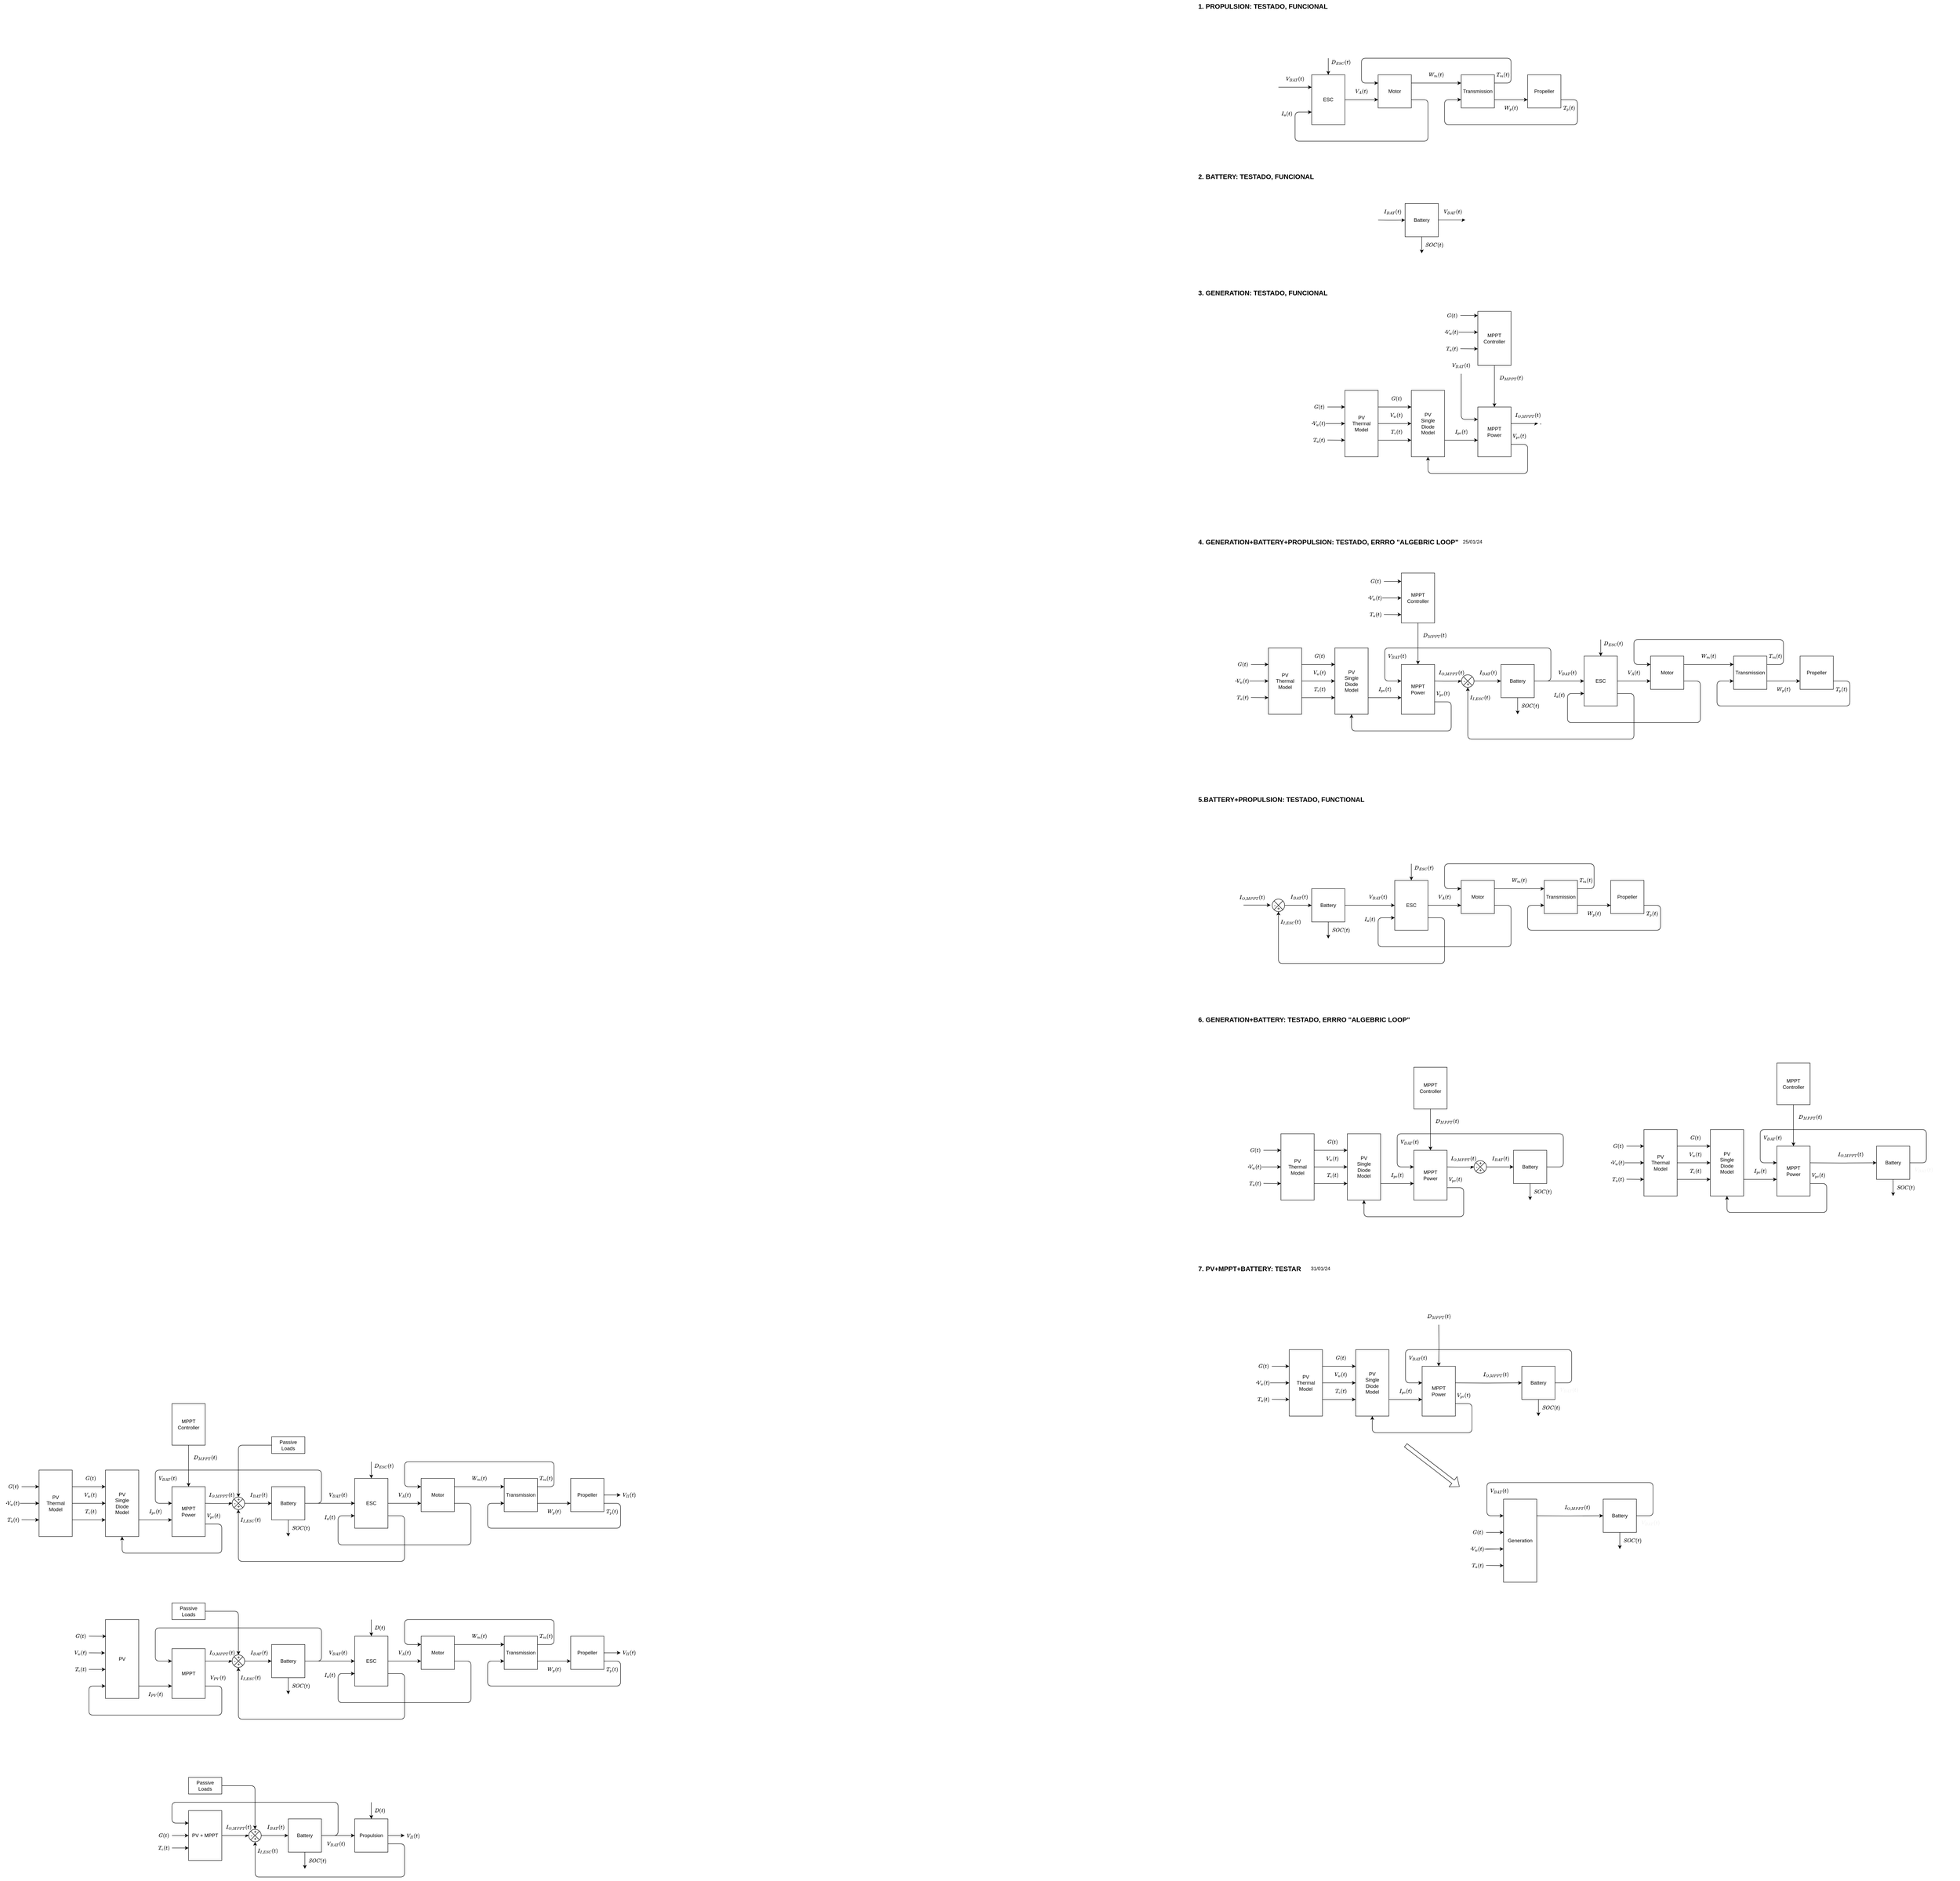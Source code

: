<mxfile version="23.0.2" type="device">
  <diagram id="Ih9G8fX6a8J2JXn4JkDf" name="Page-1">
    <mxGraphModel dx="2966" dy="4248" grid="1" gridSize="10" guides="1" tooltips="1" connect="1" arrows="1" fold="1" page="0" pageScale="1" pageWidth="850" pageHeight="1100" math="1" shadow="0">
      <root>
        <mxCell id="0" />
        <mxCell id="1" parent="0" />
        <mxCell id="30" value="$$V_A(t)$$" style="edgeStyle=orthogonalEdgeStyle;html=1;elbow=vertical;entryX=0;entryY=0.75;entryDx=0;entryDy=0;" parent="1" source="18" target="19" edge="1">
          <mxGeometry y="20" relative="1" as="geometry">
            <mxPoint as="offset" />
          </mxGeometry>
        </mxCell>
        <mxCell id="32" value="$$I_{I, ESC}(t)$$" style="edgeStyle=orthogonalEdgeStyle;html=1;exitX=1;exitY=0.75;exitDx=0;exitDy=0;elbow=vertical;entryX=0.5;entryY=1;entryDx=0;entryDy=0;" parent="1" source="18" target="38" edge="1">
          <mxGeometry x="0.926" y="-29" relative="1" as="geometry">
            <mxPoint x="-1010" y="1150" as="targetPoint" />
            <Array as="points">
              <mxPoint x="-630" y="1120" />
              <mxPoint x="-630" y="1230" />
              <mxPoint x="-1030" y="1230" />
              <mxPoint x="-1030" y="1105" />
            </Array>
            <mxPoint as="offset" />
          </mxGeometry>
        </mxCell>
        <mxCell id="18" value="ESC" style="rounded=0;whiteSpace=wrap;html=1;" parent="1" vertex="1">
          <mxGeometry x="-750" y="1030" width="80" height="120" as="geometry" />
        </mxCell>
        <mxCell id="22" value="$$W_m(t)$$" style="edgeStyle=none;html=1;exitX=1;exitY=0.25;exitDx=0;exitDy=0;entryX=0;entryY=0.25;entryDx=0;entryDy=0;" parent="1" source="19" target="58" edge="1">
          <mxGeometry y="20" relative="1" as="geometry">
            <mxPoint x="-460" y="1060" as="targetPoint" />
            <mxPoint as="offset" />
          </mxGeometry>
        </mxCell>
        <mxCell id="31" value="$$I_{a}(t)$$" style="edgeStyle=orthogonalEdgeStyle;html=1;exitX=1;exitY=0.75;exitDx=0;exitDy=0;entryX=0;entryY=0.75;entryDx=0;entryDy=0;elbow=vertical;" parent="1" source="19" target="18" edge="1">
          <mxGeometry x="0.846" y="20" relative="1" as="geometry">
            <Array as="points">
              <mxPoint x="-470" y="1090" />
              <mxPoint x="-470" y="1190" />
              <mxPoint x="-790" y="1190" />
              <mxPoint x="-790" y="1120" />
            </Array>
            <mxPoint as="offset" />
          </mxGeometry>
        </mxCell>
        <mxCell id="19" value="Motor" style="rounded=0;whiteSpace=wrap;html=1;" parent="1" vertex="1">
          <mxGeometry x="-590" y="1030" width="80" height="80" as="geometry" />
        </mxCell>
        <mxCell id="24" value="$$T_p(t)$$" style="edgeStyle=orthogonalEdgeStyle;html=1;exitX=1;exitY=0.75;exitDx=0;exitDy=0;entryX=0;entryY=0.75;entryDx=0;entryDy=0;elbow=vertical;" parent="1" source="21" target="58" edge="1">
          <mxGeometry x="-0.769" y="-20" relative="1" as="geometry">
            <Array as="points">
              <mxPoint x="-110" y="1090" />
              <mxPoint x="-110" y="1150" />
              <mxPoint x="-430" y="1150" />
              <mxPoint x="-430" y="1090" />
            </Array>
            <mxPoint as="offset" />
          </mxGeometry>
        </mxCell>
        <mxCell id="89" value="$$V_{H}(t)$$" style="edgeStyle=none;html=1;exitX=1;exitY=0.5;exitDx=0;exitDy=0;" parent="1" source="21" edge="1">
          <mxGeometry x="1" y="20" relative="1" as="geometry">
            <mxPoint x="-40" y="1060" as="sourcePoint" />
            <mxPoint x="-110" y="1070" as="targetPoint" />
            <mxPoint x="20" y="20" as="offset" />
          </mxGeometry>
        </mxCell>
        <mxCell id="21" value="Propeller" style="rounded=0;whiteSpace=wrap;html=1;" parent="1" vertex="1">
          <mxGeometry x="-230" y="1030" width="80" height="80" as="geometry" />
        </mxCell>
        <mxCell id="29" value="$$V_{BAT}(t)$$" style="edgeStyle=orthogonalEdgeStyle;html=1;exitX=1;exitY=0.5;exitDx=0;exitDy=0;elbow=vertical;entryX=0;entryY=0.5;entryDx=0;entryDy=0;" parent="1" source="34" target="18" edge="1">
          <mxGeometry x="0.5" y="20" relative="1" as="geometry">
            <mxPoint x="-870" y="1060" as="sourcePoint" />
            <Array as="points">
              <mxPoint x="-890" y="1090" />
              <mxPoint x="-890" y="1090" />
            </Array>
            <mxPoint as="offset" />
          </mxGeometry>
        </mxCell>
        <mxCell id="33" value="$$D(t)$$" style="endArrow=classic;html=1;elbow=vertical;entryX=0.5;entryY=0;entryDx=0;entryDy=0;" parent="1" target="18" edge="1">
          <mxGeometry y="20" width="50" height="50" relative="1" as="geometry">
            <mxPoint x="-710" y="990" as="sourcePoint" />
            <mxPoint x="-750" y="940" as="targetPoint" />
            <mxPoint as="offset" />
          </mxGeometry>
        </mxCell>
        <mxCell id="36" style="edgeStyle=orthogonalEdgeStyle;html=1;exitX=1;exitY=0.5;exitDx=0;exitDy=0;entryX=0;entryY=0.25;entryDx=0;entryDy=0;elbow=vertical;" parent="1" source="34" target="35" edge="1">
          <mxGeometry relative="1" as="geometry">
            <Array as="points">
              <mxPoint x="-830" y="1090" />
              <mxPoint x="-830" y="1010" />
              <mxPoint x="-1230" y="1010" />
              <mxPoint x="-1230" y="1090" />
            </Array>
          </mxGeometry>
        </mxCell>
        <mxCell id="49" value="$$SOC(t)$$" style="edgeStyle=orthogonalEdgeStyle;html=1;exitX=0.5;exitY=1;exitDx=0;exitDy=0;elbow=vertical;" parent="1" edge="1">
          <mxGeometry y="30" relative="1" as="geometry">
            <mxPoint x="-910" y="1170" as="targetPoint" />
            <mxPoint as="offset" />
            <mxPoint x="-910" y="1130" as="sourcePoint" />
          </mxGeometry>
        </mxCell>
        <mxCell id="34" value="Battery" style="rounded=0;whiteSpace=wrap;html=1;" parent="1" vertex="1">
          <mxGeometry x="-950" y="1050" width="80" height="80" as="geometry" />
        </mxCell>
        <mxCell id="40" value="$$I_{O,MPPT}(t)$$" style="edgeStyle=orthogonalEdgeStyle;html=1;exitX=1;exitY=0.25;exitDx=0;exitDy=0;entryX=0;entryY=0.5;entryDx=0;entryDy=0;elbow=vertical;" parent="1" source="35" target="38" edge="1">
          <mxGeometry x="0.212" y="20" relative="1" as="geometry">
            <mxPoint as="offset" />
          </mxGeometry>
        </mxCell>
        <mxCell id="50" value="$$V_{PV}(t)$$" style="edgeStyle=orthogonalEdgeStyle;html=1;exitX=1;exitY=0.75;exitDx=0;exitDy=0;elbow=vertical;" parent="1" source="35" target="41" edge="1">
          <mxGeometry x="-0.889" y="20" relative="1" as="geometry">
            <Array as="points">
              <mxPoint x="-1070" y="1150" />
              <mxPoint x="-1070" y="1220" />
              <mxPoint x="-1390" y="1220" />
              <mxPoint x="-1390" y="1150" />
            </Array>
            <mxPoint as="offset" />
          </mxGeometry>
        </mxCell>
        <mxCell id="35" value="MPPT" style="rounded=0;whiteSpace=wrap;html=1;" parent="1" vertex="1">
          <mxGeometry x="-1190" y="1060" width="80" height="120" as="geometry" />
        </mxCell>
        <mxCell id="39" value="$$I_{BAT}(t)$$" style="edgeStyle=orthogonalEdgeStyle;html=1;elbow=vertical;" parent="1" source="38" target="34" edge="1">
          <mxGeometry x="0.062" y="20" relative="1" as="geometry">
            <mxPoint as="offset" />
          </mxGeometry>
        </mxCell>
        <mxCell id="38" value="" style="shape=sumEllipse;perimeter=ellipsePerimeter;whiteSpace=wrap;html=1;backgroundOutline=1;" parent="1" vertex="1">
          <mxGeometry x="-1045" y="1075" width="30" height="30" as="geometry" />
        </mxCell>
        <mxCell id="52" value="$$I_{PV}(t)$$" style="edgeStyle=orthogonalEdgeStyle;html=1;elbow=vertical;entryX=0;entryY=0.75;entryDx=0;entryDy=0;" parent="1" source="41" target="35" edge="1">
          <mxGeometry y="-20" relative="1" as="geometry">
            <mxPoint as="offset" />
            <Array as="points">
              <mxPoint x="-1250" y="1150" />
              <mxPoint x="-1250" y="1150" />
            </Array>
          </mxGeometry>
        </mxCell>
        <mxCell id="41" value="PV" style="rounded=0;whiteSpace=wrap;html=1;" parent="1" vertex="1">
          <mxGeometry x="-1350" y="990" width="80" height="190" as="geometry" />
        </mxCell>
        <mxCell id="45" value="-" style="text;html=1;align=center;verticalAlign=middle;resizable=0;points=[];autosize=1;strokeColor=none;fillColor=none;" parent="1" vertex="1">
          <mxGeometry x="-1054" y="1075" width="30" height="30" as="geometry" />
        </mxCell>
        <mxCell id="46" value="+" style="text;html=1;align=center;verticalAlign=middle;resizable=0;points=[];autosize=1;strokeColor=none;fillColor=none;" parent="1" vertex="1">
          <mxGeometry x="-1045" y="1083" width="30" height="30" as="geometry" />
        </mxCell>
        <mxCell id="53" value="$$G(t)$$" style="endArrow=classic;html=1;elbow=vertical;entryX=0.021;entryY=0.212;entryDx=0;entryDy=0;entryPerimeter=0;" parent="1" target="41" edge="1">
          <mxGeometry x="-1" y="-20" width="50" height="50" relative="1" as="geometry">
            <mxPoint x="-1390" y="1030" as="sourcePoint" />
            <mxPoint x="-1380" y="1030" as="targetPoint" />
            <mxPoint x="-20" y="-20" as="offset" />
          </mxGeometry>
        </mxCell>
        <mxCell id="54" value="$$T_c(t)$$" style="endArrow=classic;html=1;elbow=vertical;entryX=0;entryY=0.5;entryDx=0;entryDy=0;" parent="1" edge="1">
          <mxGeometry x="-1" y="-20" width="50" height="50" relative="1" as="geometry">
            <mxPoint x="-1390" y="1110" as="sourcePoint" />
            <mxPoint x="-1350" y="1110" as="targetPoint" />
            <mxPoint x="-20" y="-20" as="offset" />
          </mxGeometry>
        </mxCell>
        <mxCell id="56" style="edgeStyle=orthogonalEdgeStyle;html=1;elbow=vertical;" parent="1" source="55" target="38" edge="1">
          <mxGeometry relative="1" as="geometry">
            <mxPoint x="-1030" y="1030" as="targetPoint" />
          </mxGeometry>
        </mxCell>
        <mxCell id="55" value="Passive Loads" style="rounded=0;whiteSpace=wrap;html=1;" parent="1" vertex="1">
          <mxGeometry x="-1190" y="950" width="80" height="40" as="geometry" />
        </mxCell>
        <mxCell id="57" value="+" style="text;html=1;align=center;verticalAlign=middle;resizable=0;points=[];autosize=1;strokeColor=none;fillColor=none;" parent="1" vertex="1">
          <mxGeometry x="-1045" y="1066" width="30" height="30" as="geometry" />
        </mxCell>
        <mxCell id="59" value="$$W_p(t)$$" style="edgeStyle=orthogonalEdgeStyle;html=1;exitX=1;exitY=0.75;exitDx=0;exitDy=0;elbow=vertical;entryX=0;entryY=0.75;entryDx=0;entryDy=0;" parent="1" source="58" target="21" edge="1">
          <mxGeometry y="-20" relative="1" as="geometry">
            <mxPoint as="offset" />
          </mxGeometry>
        </mxCell>
        <mxCell id="60" value="$$T_m(t)$$" style="edgeStyle=orthogonalEdgeStyle;html=1;exitX=1;exitY=0.25;exitDx=0;exitDy=0;entryX=0;entryY=0.25;entryDx=0;entryDy=0;elbow=vertical;" parent="1" source="58" target="19" edge="1">
          <mxGeometry x="-0.786" y="20" relative="1" as="geometry">
            <Array as="points">
              <mxPoint x="-270" y="1050" />
              <mxPoint x="-270" y="990" />
              <mxPoint x="-630" y="990" />
              <mxPoint x="-630" y="1050" />
            </Array>
            <mxPoint as="offset" />
          </mxGeometry>
        </mxCell>
        <mxCell id="58" value="Transmission" style="rounded=0;whiteSpace=wrap;html=1;" parent="1" vertex="1">
          <mxGeometry x="-390" y="1030" width="80" height="80" as="geometry" />
        </mxCell>
        <mxCell id="65" value="$$I_{I, ESC}(t)$$" style="edgeStyle=orthogonalEdgeStyle;html=1;exitX=1;exitY=0.75;exitDx=0;exitDy=0;elbow=vertical;entryX=0.809;entryY=1.009;entryDx=0;entryDy=0;entryPerimeter=0;" parent="1" source="63" target="77" edge="1">
          <mxGeometry x="0.923" y="-30" relative="1" as="geometry">
            <mxPoint x="-990" y="1540" as="targetPoint" />
            <Array as="points">
              <mxPoint x="-630" y="1530" />
              <mxPoint x="-630" y="1610" />
              <mxPoint x="-990" y="1610" />
            </Array>
            <mxPoint as="offset" />
          </mxGeometry>
        </mxCell>
        <mxCell id="63" value="Propulsion" style="rounded=0;whiteSpace=wrap;html=1;" parent="1" vertex="1">
          <mxGeometry x="-750" y="1470" width="80" height="80" as="geometry" />
        </mxCell>
        <mxCell id="64" value="$$D(t)$$" style="endArrow=classic;html=1;elbow=vertical;entryX=0.5;entryY=0;entryDx=0;entryDy=0;" parent="1" target="63" edge="1">
          <mxGeometry y="20" width="50" height="50" relative="1" as="geometry">
            <mxPoint x="-710" y="1430" as="sourcePoint" />
            <mxPoint x="-750" y="1380" as="targetPoint" />
            <mxPoint as="offset" />
          </mxGeometry>
        </mxCell>
        <mxCell id="66" value="$$V_{BAT}(t)$$" style="edgeStyle=orthogonalEdgeStyle;html=1;exitX=1;exitY=0.5;exitDx=0;exitDy=0;elbow=vertical;" parent="1" source="69" target="63" edge="1">
          <mxGeometry x="-0.129" y="-20" relative="1" as="geometry">
            <mxPoint x="-830" y="1480" as="sourcePoint" />
            <mxPoint x="-710" y="1510" as="targetPoint" />
            <Array as="points" />
            <mxPoint as="offset" />
          </mxGeometry>
        </mxCell>
        <mxCell id="67" style="edgeStyle=orthogonalEdgeStyle;html=1;exitX=1;exitY=0.5;exitDx=0;exitDy=0;elbow=vertical;entryX=0;entryY=0.25;entryDx=0;entryDy=0;" parent="1" source="69" target="84" edge="1">
          <mxGeometry relative="1" as="geometry">
            <Array as="points">
              <mxPoint x="-790" y="1510" />
              <mxPoint x="-790" y="1430" />
              <mxPoint x="-1190" y="1430" />
              <mxPoint x="-1190" y="1480" />
            </Array>
            <mxPoint x="-1150" y="1500" as="targetPoint" />
          </mxGeometry>
        </mxCell>
        <mxCell id="68" value="$$SOC(t)$$" style="edgeStyle=orthogonalEdgeStyle;html=1;exitX=0.5;exitY=1;exitDx=0;exitDy=0;elbow=vertical;" parent="1" source="69" edge="1">
          <mxGeometry y="30" relative="1" as="geometry">
            <mxPoint x="-870" y="1590" as="targetPoint" />
            <mxPoint as="offset" />
          </mxGeometry>
        </mxCell>
        <mxCell id="69" value="Battery" style="rounded=0;whiteSpace=wrap;html=1;" parent="1" vertex="1">
          <mxGeometry x="-910" y="1470" width="80" height="80" as="geometry" />
        </mxCell>
        <mxCell id="70" value="$$I_{O,MPPT}(t)$$" style="edgeStyle=orthogonalEdgeStyle;html=1;exitX=1;exitY=0.5;exitDx=0;exitDy=0;entryX=0;entryY=0.5;entryDx=0;entryDy=0;elbow=vertical;" parent="1" source="84" target="74" edge="1">
          <mxGeometry x="0.212" y="20" relative="1" as="geometry">
            <mxPoint as="offset" />
            <mxPoint x="-1070" y="1510" as="sourcePoint" />
          </mxGeometry>
        </mxCell>
        <mxCell id="73" value="$$I_{BAT}(t)$$" style="edgeStyle=orthogonalEdgeStyle;html=1;elbow=vertical;" parent="1" source="74" target="69" edge="1">
          <mxGeometry x="0.062" y="20" relative="1" as="geometry">
            <mxPoint as="offset" />
          </mxGeometry>
        </mxCell>
        <mxCell id="74" value="" style="shape=sumEllipse;perimeter=ellipsePerimeter;whiteSpace=wrap;html=1;backgroundOutline=1;" parent="1" vertex="1">
          <mxGeometry x="-1005" y="1495" width="30" height="30" as="geometry" />
        </mxCell>
        <mxCell id="77" value="-" style="text;html=1;align=center;verticalAlign=middle;resizable=0;points=[];autosize=1;strokeColor=none;fillColor=none;" parent="1" vertex="1">
          <mxGeometry x="-1014" y="1495" width="30" height="30" as="geometry" />
        </mxCell>
        <mxCell id="78" value="+" style="text;html=1;align=center;verticalAlign=middle;resizable=0;points=[];autosize=1;strokeColor=none;fillColor=none;" parent="1" vertex="1">
          <mxGeometry x="-1005" y="1503" width="30" height="30" as="geometry" />
        </mxCell>
        <mxCell id="79" value="$$G(t)$$" style="endArrow=classic;html=1;elbow=vertical;entryX=0;entryY=0.5;entryDx=0;entryDy=0;" parent="1" target="84" edge="1">
          <mxGeometry x="-1" y="-20" width="50" height="50" relative="1" as="geometry">
            <mxPoint x="-1190" y="1510" as="sourcePoint" />
            <mxPoint x="-1170" y="1520" as="targetPoint" />
            <mxPoint x="-20" y="-20" as="offset" />
          </mxGeometry>
        </mxCell>
        <mxCell id="80" value="$$T_c(t)$$" style="endArrow=classic;html=1;elbow=vertical;entryX=0;entryY=0.75;entryDx=0;entryDy=0;" parent="1" target="84" edge="1">
          <mxGeometry x="-1" y="-20" width="50" height="50" relative="1" as="geometry">
            <mxPoint x="-1190" y="1540" as="sourcePoint" />
            <mxPoint x="-1160" y="1580" as="targetPoint" />
            <mxPoint x="-20" y="-20" as="offset" />
          </mxGeometry>
        </mxCell>
        <mxCell id="81" style="edgeStyle=orthogonalEdgeStyle;html=1;elbow=vertical;" parent="1" source="82" target="74" edge="1">
          <mxGeometry relative="1" as="geometry">
            <mxPoint x="-990" y="1470" as="targetPoint" />
          </mxGeometry>
        </mxCell>
        <mxCell id="82" value="Passive Loads" style="rounded=0;whiteSpace=wrap;html=1;" parent="1" vertex="1">
          <mxGeometry x="-1150" y="1370" width="80" height="40" as="geometry" />
        </mxCell>
        <mxCell id="83" value="+" style="text;html=1;align=center;verticalAlign=middle;resizable=0;points=[];autosize=1;strokeColor=none;fillColor=none;" parent="1" vertex="1">
          <mxGeometry x="-1005" y="1486" width="30" height="30" as="geometry" />
        </mxCell>
        <mxCell id="84" value="PV + MPPT" style="rounded=0;whiteSpace=wrap;html=1;" parent="1" vertex="1">
          <mxGeometry x="-1150" y="1450" width="80" height="120" as="geometry" />
        </mxCell>
        <mxCell id="90" value="$$V_{H}(t)$$" style="edgeStyle=none;html=1;exitX=1;exitY=0.5;exitDx=0;exitDy=0;" parent="1" source="63" edge="1">
          <mxGeometry x="1" y="-20" relative="1" as="geometry">
            <mxPoint x="-650" y="1510" as="sourcePoint" />
            <mxPoint x="-630" y="1510" as="targetPoint" />
            <mxPoint x="20" y="-19" as="offset" />
          </mxGeometry>
        </mxCell>
        <mxCell id="8AssvYGJsJ_mRKbQOy9S-90" value="$$V_{w}(t)$$" style="endArrow=classic;html=1;elbow=vertical;entryX=-0.014;entryY=0.423;entryDx=0;entryDy=0;entryPerimeter=0;" edge="1" parent="1" target="41">
          <mxGeometry x="-1" y="-20" width="50" height="50" relative="1" as="geometry">
            <mxPoint x="-1390" y="1070" as="sourcePoint" />
            <mxPoint x="-1388" y="1069.76" as="targetPoint" />
            <mxPoint x="-20" y="-20" as="offset" />
          </mxGeometry>
        </mxCell>
        <mxCell id="8AssvYGJsJ_mRKbQOy9S-102" value="$$V_{w}(t)$$" style="edgeStyle=orthogonalEdgeStyle;rounded=0;orthogonalLoop=1;jettySize=auto;html=1;exitX=1;exitY=0.5;exitDx=0;exitDy=0;" edge="1" parent="1" source="8AssvYGJsJ_mRKbQOy9S-92" target="8AssvYGJsJ_mRKbQOy9S-106">
          <mxGeometry x="0.091" y="20" relative="1" as="geometry">
            <mxPoint x="-1350.56" y="709.76" as="targetPoint" />
            <Array as="points" />
            <mxPoint as="offset" />
          </mxGeometry>
        </mxCell>
        <mxCell id="8AssvYGJsJ_mRKbQOy9S-107" value="$$G(t)$$" style="edgeStyle=orthogonalEdgeStyle;rounded=0;orthogonalLoop=1;jettySize=auto;html=1;exitX=1;exitY=0.25;exitDx=0;exitDy=0;entryX=0;entryY=0.25;entryDx=0;entryDy=0;" edge="1" parent="1" source="8AssvYGJsJ_mRKbQOy9S-92" target="8AssvYGJsJ_mRKbQOy9S-106">
          <mxGeometry x="0.091" y="20" relative="1" as="geometry">
            <mxPoint as="offset" />
          </mxGeometry>
        </mxCell>
        <mxCell id="8AssvYGJsJ_mRKbQOy9S-108" value="$$T_c(t)$$" style="edgeStyle=orthogonalEdgeStyle;rounded=0;orthogonalLoop=1;jettySize=auto;html=1;exitX=1;exitY=0.75;exitDx=0;exitDy=0;entryX=0;entryY=0.75;entryDx=0;entryDy=0;" edge="1" parent="1" source="8AssvYGJsJ_mRKbQOy9S-92" target="8AssvYGJsJ_mRKbQOy9S-106">
          <mxGeometry x="0.091" y="20" relative="1" as="geometry">
            <mxPoint as="offset" />
          </mxGeometry>
        </mxCell>
        <mxCell id="8AssvYGJsJ_mRKbQOy9S-110" value="" style="edgeStyle=orthogonalEdgeStyle;rounded=0;orthogonalLoop=1;jettySize=auto;html=1;" edge="1" parent="1" source="8AssvYGJsJ_mRKbQOy9S-92">
          <mxGeometry relative="1" as="geometry">
            <mxPoint x="-1590.0" y="710.0" as="targetPoint" />
          </mxGeometry>
        </mxCell>
        <mxCell id="8AssvYGJsJ_mRKbQOy9S-92" value="PV&lt;br&gt;Thermal&lt;br&gt;Model" style="rounded=0;whiteSpace=wrap;html=1;" vertex="1" parent="1">
          <mxGeometry x="-1510" y="630" width="80" height="160" as="geometry" />
        </mxCell>
        <mxCell id="8AssvYGJsJ_mRKbQOy9S-111" value="$$V_{pv}(t)$$" style="edgeStyle=orthogonalEdgeStyle;rounded=1;orthogonalLoop=1;jettySize=auto;html=1;exitX=1;exitY=0.75;exitDx=0;exitDy=0;entryX=0.5;entryY=1;entryDx=0;entryDy=0;curved=0;" edge="1" parent="1" source="8AssvYGJsJ_mRKbQOy9S-93" target="8AssvYGJsJ_mRKbQOy9S-106">
          <mxGeometry x="-0.897" y="20" relative="1" as="geometry">
            <Array as="points">
              <mxPoint x="-1070" y="760" />
              <mxPoint x="-1070" y="830" />
              <mxPoint x="-1310" y="830" />
            </Array>
            <mxPoint as="offset" />
          </mxGeometry>
        </mxCell>
        <mxCell id="8AssvYGJsJ_mRKbQOy9S-93" value="MPPT&lt;br&gt;Power" style="rounded=0;whiteSpace=wrap;html=1;" vertex="1" parent="1">
          <mxGeometry x="-1190" y="670" width="80" height="120" as="geometry" />
        </mxCell>
        <mxCell id="8AssvYGJsJ_mRKbQOy9S-146" value="$$D_{MPPT}(t)$$" style="edgeStyle=orthogonalEdgeStyle;rounded=0;orthogonalLoop=1;jettySize=auto;html=1;exitX=0.5;exitY=1;exitDx=0;exitDy=0;" edge="1" parent="1" source="8AssvYGJsJ_mRKbQOy9S-94" target="8AssvYGJsJ_mRKbQOy9S-93">
          <mxGeometry x="-0.4" y="40" relative="1" as="geometry">
            <mxPoint as="offset" />
          </mxGeometry>
        </mxCell>
        <mxCell id="8AssvYGJsJ_mRKbQOy9S-94" value="MPPT&lt;br&gt;Controller" style="rounded=0;whiteSpace=wrap;html=1;" vertex="1" parent="1">
          <mxGeometry x="-1190" y="470" width="80" height="100" as="geometry" />
        </mxCell>
        <mxCell id="8AssvYGJsJ_mRKbQOy9S-98" value="$$G(t)$$" style="endArrow=classic;html=1;elbow=vertical;entryX=0;entryY=0.25;entryDx=0;entryDy=0;" edge="1" parent="1" target="8AssvYGJsJ_mRKbQOy9S-92">
          <mxGeometry x="-1" y="-20" width="50" height="50" relative="1" as="geometry">
            <mxPoint x="-1552" y="670" as="sourcePoint" />
            <mxPoint x="-1522" y="650" as="targetPoint" />
            <mxPoint x="-20" y="-20" as="offset" />
          </mxGeometry>
        </mxCell>
        <mxCell id="8AssvYGJsJ_mRKbQOy9S-99" value="$$T_a(t)$$" style="endArrow=classic;html=1;elbow=vertical;entryX=0;entryY=0.75;entryDx=0;entryDy=0;" edge="1" parent="1" target="8AssvYGJsJ_mRKbQOy9S-92">
          <mxGeometry x="-1" y="-20" width="50" height="50" relative="1" as="geometry">
            <mxPoint x="-1552" y="749.66" as="sourcePoint" />
            <mxPoint x="-1512" y="749.66" as="targetPoint" />
            <mxPoint x="-20" y="-20" as="offset" />
          </mxGeometry>
        </mxCell>
        <mxCell id="8AssvYGJsJ_mRKbQOy9S-100" value="$$V_{w}(t)$$" style="endArrow=classic;html=1;elbow=vertical;entryX=0;entryY=0.5;entryDx=0;entryDy=0;" edge="1" parent="1" target="8AssvYGJsJ_mRKbQOy9S-92">
          <mxGeometry x="-1" y="20" width="50" height="50" relative="1" as="geometry">
            <mxPoint x="-1552" y="710" as="sourcePoint" />
            <mxPoint x="-1513" y="709.66" as="targetPoint" />
            <mxPoint x="-20" y="20" as="offset" />
          </mxGeometry>
        </mxCell>
        <mxCell id="8AssvYGJsJ_mRKbQOy9S-112" value="$$I_{pv}(t)$$" style="edgeStyle=orthogonalEdgeStyle;rounded=0;orthogonalLoop=1;jettySize=auto;html=1;exitX=1;exitY=0.75;exitDx=0;exitDy=0;" edge="1" parent="1" source="8AssvYGJsJ_mRKbQOy9S-106">
          <mxGeometry x="-0.001" y="20" relative="1" as="geometry">
            <mxPoint x="-1190" y="750" as="targetPoint" />
            <Array as="points">
              <mxPoint x="-1190" y="750" />
            </Array>
            <mxPoint as="offset" />
          </mxGeometry>
        </mxCell>
        <mxCell id="8AssvYGJsJ_mRKbQOy9S-106" value="PV&lt;br&gt;Single&lt;br&gt;Diode&lt;br&gt;Model" style="rounded=0;whiteSpace=wrap;html=1;" vertex="1" parent="1">
          <mxGeometry x="-1350" y="630" width="80" height="160" as="geometry" />
        </mxCell>
        <mxCell id="8AssvYGJsJ_mRKbQOy9S-113" value="$$V_A(t)$$" style="edgeStyle=orthogonalEdgeStyle;html=1;elbow=vertical;entryX=0;entryY=0.75;entryDx=0;entryDy=0;" edge="1" parent="1" source="8AssvYGJsJ_mRKbQOy9S-115" target="8AssvYGJsJ_mRKbQOy9S-118">
          <mxGeometry y="20" relative="1" as="geometry">
            <mxPoint as="offset" />
          </mxGeometry>
        </mxCell>
        <mxCell id="8AssvYGJsJ_mRKbQOy9S-114" value="$$I_{I, ESC}(t)$$" style="edgeStyle=orthogonalEdgeStyle;html=1;exitX=1;exitY=0.75;exitDx=0;exitDy=0;elbow=vertical;entryX=0.5;entryY=1;entryDx=0;entryDy=0;" edge="1" parent="1" source="8AssvYGJsJ_mRKbQOy9S-115" target="8AssvYGJsJ_mRKbQOy9S-131">
          <mxGeometry x="0.926" y="-29" relative="1" as="geometry">
            <mxPoint x="-1010.03" y="770" as="targetPoint" />
            <Array as="points">
              <mxPoint x="-630.03" y="740" />
              <mxPoint x="-630.03" y="850" />
              <mxPoint x="-1030.03" y="850" />
              <mxPoint x="-1030.03" y="725" />
            </Array>
            <mxPoint as="offset" />
          </mxGeometry>
        </mxCell>
        <mxCell id="8AssvYGJsJ_mRKbQOy9S-115" value="ESC" style="rounded=0;whiteSpace=wrap;html=1;" vertex="1" parent="1">
          <mxGeometry x="-750.03" y="650" width="80" height="120" as="geometry" />
        </mxCell>
        <mxCell id="8AssvYGJsJ_mRKbQOy9S-116" value="$$W_m(t)$$" style="edgeStyle=none;html=1;exitX=1;exitY=0.25;exitDx=0;exitDy=0;entryX=0;entryY=0.25;entryDx=0;entryDy=0;" edge="1" parent="1" source="8AssvYGJsJ_mRKbQOy9S-118" target="8AssvYGJsJ_mRKbQOy9S-143">
          <mxGeometry y="20" relative="1" as="geometry">
            <mxPoint x="-460.03" y="680" as="targetPoint" />
            <mxPoint as="offset" />
          </mxGeometry>
        </mxCell>
        <mxCell id="8AssvYGJsJ_mRKbQOy9S-117" value="$$I_{a}(t)$$" style="edgeStyle=orthogonalEdgeStyle;html=1;exitX=1;exitY=0.75;exitDx=0;exitDy=0;entryX=0;entryY=0.75;entryDx=0;entryDy=0;elbow=vertical;" edge="1" parent="1" source="8AssvYGJsJ_mRKbQOy9S-118" target="8AssvYGJsJ_mRKbQOy9S-115">
          <mxGeometry x="0.846" y="20" relative="1" as="geometry">
            <Array as="points">
              <mxPoint x="-470.03" y="710" />
              <mxPoint x="-470.03" y="810" />
              <mxPoint x="-790.03" y="810" />
              <mxPoint x="-790.03" y="740" />
            </Array>
            <mxPoint as="offset" />
          </mxGeometry>
        </mxCell>
        <mxCell id="8AssvYGJsJ_mRKbQOy9S-118" value="Motor" style="rounded=0;whiteSpace=wrap;html=1;" vertex="1" parent="1">
          <mxGeometry x="-590.03" y="650" width="80" height="80" as="geometry" />
        </mxCell>
        <mxCell id="8AssvYGJsJ_mRKbQOy9S-119" value="$$T_p(t)$$" style="edgeStyle=orthogonalEdgeStyle;html=1;exitX=1;exitY=0.75;exitDx=0;exitDy=0;entryX=0;entryY=0.75;entryDx=0;entryDy=0;elbow=vertical;" edge="1" parent="1" source="8AssvYGJsJ_mRKbQOy9S-121" target="8AssvYGJsJ_mRKbQOy9S-143">
          <mxGeometry x="-0.769" y="-20" relative="1" as="geometry">
            <Array as="points">
              <mxPoint x="-110.03" y="710" />
              <mxPoint x="-110.03" y="770" />
              <mxPoint x="-430.03" y="770" />
              <mxPoint x="-430.03" y="710" />
            </Array>
            <mxPoint as="offset" />
          </mxGeometry>
        </mxCell>
        <mxCell id="8AssvYGJsJ_mRKbQOy9S-120" value="$$V_{H}(t)$$" style="edgeStyle=none;html=1;exitX=1;exitY=0.5;exitDx=0;exitDy=0;" edge="1" parent="1" source="8AssvYGJsJ_mRKbQOy9S-121">
          <mxGeometry x="1" y="20" relative="1" as="geometry">
            <mxPoint x="-40.03" y="680" as="sourcePoint" />
            <mxPoint x="-110.03" y="690" as="targetPoint" />
            <mxPoint x="20" y="20" as="offset" />
          </mxGeometry>
        </mxCell>
        <mxCell id="8AssvYGJsJ_mRKbQOy9S-121" value="Propeller" style="rounded=0;whiteSpace=wrap;html=1;" vertex="1" parent="1">
          <mxGeometry x="-230.03" y="650" width="80" height="80" as="geometry" />
        </mxCell>
        <mxCell id="8AssvYGJsJ_mRKbQOy9S-122" value="$$V_{BAT}(t)$$" style="edgeStyle=orthogonalEdgeStyle;html=1;exitX=1;exitY=0.5;exitDx=0;exitDy=0;elbow=vertical;entryX=0;entryY=0.5;entryDx=0;entryDy=0;" edge="1" parent="1" source="8AssvYGJsJ_mRKbQOy9S-126" target="8AssvYGJsJ_mRKbQOy9S-115">
          <mxGeometry x="0.5" y="20" relative="1" as="geometry">
            <mxPoint x="-870.03" y="680" as="sourcePoint" />
            <Array as="points">
              <mxPoint x="-890.03" y="710" />
              <mxPoint x="-890.03" y="710" />
            </Array>
            <mxPoint as="offset" />
          </mxGeometry>
        </mxCell>
        <mxCell id="8AssvYGJsJ_mRKbQOy9S-123" value="$$D_{ESC}(t)$$" style="endArrow=classic;html=1;elbow=vertical;entryX=0.5;entryY=0;entryDx=0;entryDy=0;" edge="1" parent="1" target="8AssvYGJsJ_mRKbQOy9S-115">
          <mxGeometry x="-0.5" y="30" width="50" height="50" relative="1" as="geometry">
            <mxPoint x="-710.03" y="610" as="sourcePoint" />
            <mxPoint x="-750.03" y="560" as="targetPoint" />
            <mxPoint as="offset" />
          </mxGeometry>
        </mxCell>
        <mxCell id="8AssvYGJsJ_mRKbQOy9S-124" value="$$V_{BAT}(t)$$" style="edgeStyle=orthogonalEdgeStyle;html=1;exitX=1;exitY=0.5;exitDx=0;exitDy=0;entryX=0;entryY=0.25;entryDx=0;entryDy=0;elbow=vertical;" edge="1" parent="1" source="8AssvYGJsJ_mRKbQOy9S-126">
          <mxGeometry x="0.531" y="20" relative="1" as="geometry">
            <Array as="points">
              <mxPoint x="-830.03" y="710" />
              <mxPoint x="-830.03" y="630" />
              <mxPoint x="-1230.03" y="630" />
              <mxPoint x="-1230.03" y="710" />
            </Array>
            <mxPoint x="-1190.03" y="710" as="targetPoint" />
            <mxPoint as="offset" />
          </mxGeometry>
        </mxCell>
        <mxCell id="8AssvYGJsJ_mRKbQOy9S-125" value="$$SOC(t)$$" style="edgeStyle=orthogonalEdgeStyle;html=1;exitX=0.5;exitY=1;exitDx=0;exitDy=0;elbow=vertical;" edge="1" parent="1">
          <mxGeometry y="30" relative="1" as="geometry">
            <mxPoint x="-910.03" y="790" as="targetPoint" />
            <mxPoint as="offset" />
            <mxPoint x="-910.03" y="750" as="sourcePoint" />
          </mxGeometry>
        </mxCell>
        <mxCell id="8AssvYGJsJ_mRKbQOy9S-126" value="Battery" style="rounded=0;whiteSpace=wrap;html=1;" vertex="1" parent="1">
          <mxGeometry x="-950.03" y="670" width="80" height="80" as="geometry" />
        </mxCell>
        <mxCell id="8AssvYGJsJ_mRKbQOy9S-127" value="$$I_{O,MPPT}(t)$$" style="edgeStyle=orthogonalEdgeStyle;html=1;exitX=1;exitY=0.25;exitDx=0;exitDy=0;entryX=0;entryY=0.5;entryDx=0;entryDy=0;elbow=vertical;" edge="1" parent="1" target="8AssvYGJsJ_mRKbQOy9S-131">
          <mxGeometry x="0.212" y="20" relative="1" as="geometry">
            <mxPoint as="offset" />
            <mxPoint x="-1110.03" y="710" as="sourcePoint" />
          </mxGeometry>
        </mxCell>
        <mxCell id="8AssvYGJsJ_mRKbQOy9S-130" value="$$I_{BAT}(t)$$" style="edgeStyle=orthogonalEdgeStyle;html=1;elbow=vertical;" edge="1" parent="1" source="8AssvYGJsJ_mRKbQOy9S-131" target="8AssvYGJsJ_mRKbQOy9S-126">
          <mxGeometry x="0.062" y="20" relative="1" as="geometry">
            <mxPoint as="offset" />
          </mxGeometry>
        </mxCell>
        <mxCell id="8AssvYGJsJ_mRKbQOy9S-131" value="" style="shape=sumEllipse;perimeter=ellipsePerimeter;whiteSpace=wrap;html=1;backgroundOutline=1;" vertex="1" parent="1">
          <mxGeometry x="-1045.03" y="695" width="30" height="30" as="geometry" />
        </mxCell>
        <mxCell id="8AssvYGJsJ_mRKbQOy9S-134" value="-" style="text;html=1;align=center;verticalAlign=middle;resizable=0;points=[];autosize=1;strokeColor=none;fillColor=none;" vertex="1" parent="1">
          <mxGeometry x="-1054.03" y="695" width="30" height="30" as="geometry" />
        </mxCell>
        <mxCell id="8AssvYGJsJ_mRKbQOy9S-135" value="+" style="text;html=1;align=center;verticalAlign=middle;resizable=0;points=[];autosize=1;strokeColor=none;fillColor=none;" vertex="1" parent="1">
          <mxGeometry x="-1045.03" y="703" width="30" height="30" as="geometry" />
        </mxCell>
        <mxCell id="8AssvYGJsJ_mRKbQOy9S-138" style="edgeStyle=orthogonalEdgeStyle;html=1;elbow=vertical;" edge="1" parent="1" source="8AssvYGJsJ_mRKbQOy9S-139" target="8AssvYGJsJ_mRKbQOy9S-131">
          <mxGeometry relative="1" as="geometry">
            <mxPoint x="-1030.03" y="650" as="targetPoint" />
          </mxGeometry>
        </mxCell>
        <mxCell id="8AssvYGJsJ_mRKbQOy9S-139" value="Passive Loads" style="rounded=0;whiteSpace=wrap;html=1;" vertex="1" parent="1">
          <mxGeometry x="-950" y="550" width="80" height="40" as="geometry" />
        </mxCell>
        <mxCell id="8AssvYGJsJ_mRKbQOy9S-140" value="+" style="text;html=1;align=center;verticalAlign=middle;resizable=0;points=[];autosize=1;strokeColor=none;fillColor=none;" vertex="1" parent="1">
          <mxGeometry x="-1045.03" y="686" width="30" height="30" as="geometry" />
        </mxCell>
        <mxCell id="8AssvYGJsJ_mRKbQOy9S-141" value="$$W_p(t)$$" style="edgeStyle=orthogonalEdgeStyle;html=1;exitX=1;exitY=0.75;exitDx=0;exitDy=0;elbow=vertical;entryX=0;entryY=0.75;entryDx=0;entryDy=0;" edge="1" parent="1" source="8AssvYGJsJ_mRKbQOy9S-143" target="8AssvYGJsJ_mRKbQOy9S-121">
          <mxGeometry y="-20" relative="1" as="geometry">
            <mxPoint as="offset" />
          </mxGeometry>
        </mxCell>
        <mxCell id="8AssvYGJsJ_mRKbQOy9S-142" value="$$T_m(t)$$" style="edgeStyle=orthogonalEdgeStyle;html=1;exitX=1;exitY=0.25;exitDx=0;exitDy=0;entryX=0;entryY=0.25;entryDx=0;entryDy=0;elbow=vertical;" edge="1" parent="1" source="8AssvYGJsJ_mRKbQOy9S-143" target="8AssvYGJsJ_mRKbQOy9S-118">
          <mxGeometry x="-0.786" y="20" relative="1" as="geometry">
            <Array as="points">
              <mxPoint x="-270.03" y="670" />
              <mxPoint x="-270.03" y="610" />
              <mxPoint x="-630.03" y="610" />
              <mxPoint x="-630.03" y="670" />
            </Array>
            <mxPoint as="offset" />
          </mxGeometry>
        </mxCell>
        <mxCell id="8AssvYGJsJ_mRKbQOy9S-143" value="Transmission" style="rounded=0;whiteSpace=wrap;html=1;" vertex="1" parent="1">
          <mxGeometry x="-390.03" y="650" width="80" height="80" as="geometry" />
        </mxCell>
        <mxCell id="8AssvYGJsJ_mRKbQOy9S-147" value="$$V_{w}(t)$$" style="edgeStyle=orthogonalEdgeStyle;rounded=0;orthogonalLoop=1;jettySize=auto;html=1;exitX=1;exitY=0.5;exitDx=0;exitDy=0;" edge="1" parent="1" source="8AssvYGJsJ_mRKbQOy9S-151" target="8AssvYGJsJ_mRKbQOy9S-160">
          <mxGeometry x="0.091" y="20" relative="1" as="geometry">
            <mxPoint x="2513.47" y="-110.24" as="targetPoint" />
            <Array as="points" />
            <mxPoint as="offset" />
          </mxGeometry>
        </mxCell>
        <mxCell id="8AssvYGJsJ_mRKbQOy9S-148" value="$$G(t)$$" style="edgeStyle=orthogonalEdgeStyle;rounded=0;orthogonalLoop=1;jettySize=auto;html=1;exitX=1;exitY=0.25;exitDx=0;exitDy=0;entryX=0;entryY=0.25;entryDx=0;entryDy=0;" edge="1" parent="1" source="8AssvYGJsJ_mRKbQOy9S-151" target="8AssvYGJsJ_mRKbQOy9S-160">
          <mxGeometry x="0.088" y="20" relative="1" as="geometry">
            <mxPoint as="offset" />
          </mxGeometry>
        </mxCell>
        <mxCell id="8AssvYGJsJ_mRKbQOy9S-149" value="$$T_c(t)$$" style="edgeStyle=orthogonalEdgeStyle;rounded=0;orthogonalLoop=1;jettySize=auto;html=1;exitX=1;exitY=0.75;exitDx=0;exitDy=0;entryX=0;entryY=0.75;entryDx=0;entryDy=0;" edge="1" parent="1" source="8AssvYGJsJ_mRKbQOy9S-151" target="8AssvYGJsJ_mRKbQOy9S-160">
          <mxGeometry x="0.091" y="20" relative="1" as="geometry">
            <mxPoint as="offset" />
          </mxGeometry>
        </mxCell>
        <mxCell id="8AssvYGJsJ_mRKbQOy9S-150" value="" style="edgeStyle=orthogonalEdgeStyle;rounded=0;orthogonalLoop=1;jettySize=auto;html=1;" edge="1" parent="1" source="8AssvYGJsJ_mRKbQOy9S-151">
          <mxGeometry relative="1" as="geometry">
            <mxPoint x="2274.03" y="-110.0" as="targetPoint" />
          </mxGeometry>
        </mxCell>
        <mxCell id="8AssvYGJsJ_mRKbQOy9S-151" value="PV&lt;br&gt;Thermal&lt;br&gt;Model" style="rounded=0;whiteSpace=wrap;html=1;" vertex="1" parent="1">
          <mxGeometry x="2354.03" y="-190" width="80" height="160" as="geometry" />
        </mxCell>
        <mxCell id="8AssvYGJsJ_mRKbQOy9S-152" value="$$V_{pv}(t)$$" style="edgeStyle=orthogonalEdgeStyle;rounded=1;orthogonalLoop=1;jettySize=auto;html=1;exitX=1;exitY=0.75;exitDx=0;exitDy=0;entryX=0.5;entryY=1;entryDx=0;entryDy=0;curved=0;" edge="1" parent="1" source="8AssvYGJsJ_mRKbQOy9S-153" target="8AssvYGJsJ_mRKbQOy9S-160">
          <mxGeometry x="-0.897" y="20" relative="1" as="geometry">
            <Array as="points">
              <mxPoint x="2794.03" y="-60" />
              <mxPoint x="2794.03" y="10" />
              <mxPoint x="2554.03" y="10" />
            </Array>
            <mxPoint as="offset" />
          </mxGeometry>
        </mxCell>
        <mxCell id="8AssvYGJsJ_mRKbQOy9S-153" value="MPPT&lt;br&gt;Power" style="rounded=0;whiteSpace=wrap;html=1;" vertex="1" parent="1">
          <mxGeometry x="2674.03" y="-150" width="80" height="120" as="geometry" />
        </mxCell>
        <mxCell id="8AssvYGJsJ_mRKbQOy9S-154" value="$$D_{MPPT}(t)$$" style="edgeStyle=orthogonalEdgeStyle;rounded=0;orthogonalLoop=1;jettySize=auto;html=1;exitX=0.5;exitY=1;exitDx=0;exitDy=0;" edge="1" parent="1" source="8AssvYGJsJ_mRKbQOy9S-155" target="8AssvYGJsJ_mRKbQOy9S-153">
          <mxGeometry x="-0.4" y="40" relative="1" as="geometry">
            <mxPoint as="offset" />
          </mxGeometry>
        </mxCell>
        <mxCell id="8AssvYGJsJ_mRKbQOy9S-155" value="MPPT&lt;br&gt;Controller" style="rounded=0;whiteSpace=wrap;html=1;" vertex="1" parent="1">
          <mxGeometry x="2674.03" y="-350" width="80" height="100" as="geometry" />
        </mxCell>
        <mxCell id="8AssvYGJsJ_mRKbQOy9S-156" value="$$G(t)$$" style="endArrow=classic;html=1;elbow=vertical;entryX=0;entryY=0.25;entryDx=0;entryDy=0;" edge="1" parent="1" target="8AssvYGJsJ_mRKbQOy9S-151">
          <mxGeometry x="-1" y="-20" width="50" height="50" relative="1" as="geometry">
            <mxPoint x="2312.03" y="-150" as="sourcePoint" />
            <mxPoint x="2342.03" y="-170" as="targetPoint" />
            <mxPoint x="-20" y="-20" as="offset" />
          </mxGeometry>
        </mxCell>
        <mxCell id="8AssvYGJsJ_mRKbQOy9S-157" value="$$T_a(t)$$" style="endArrow=classic;html=1;elbow=vertical;entryX=0;entryY=0.75;entryDx=0;entryDy=0;" edge="1" parent="1" target="8AssvYGJsJ_mRKbQOy9S-151">
          <mxGeometry x="-1" y="-20" width="50" height="50" relative="1" as="geometry">
            <mxPoint x="2312.03" y="-70.34" as="sourcePoint" />
            <mxPoint x="2352.03" y="-70.34" as="targetPoint" />
            <mxPoint x="-20" y="-20" as="offset" />
          </mxGeometry>
        </mxCell>
        <mxCell id="8AssvYGJsJ_mRKbQOy9S-158" value="$$V_{w}(t)$$" style="endArrow=classic;html=1;elbow=vertical;entryX=0;entryY=0.5;entryDx=0;entryDy=0;" edge="1" parent="1" target="8AssvYGJsJ_mRKbQOy9S-151">
          <mxGeometry x="-1" y="20" width="50" height="50" relative="1" as="geometry">
            <mxPoint x="2312.03" y="-110" as="sourcePoint" />
            <mxPoint x="2351.03" y="-110.34" as="targetPoint" />
            <mxPoint x="-20" y="20" as="offset" />
          </mxGeometry>
        </mxCell>
        <mxCell id="8AssvYGJsJ_mRKbQOy9S-159" value="$$I_{pv}(t)$$" style="edgeStyle=orthogonalEdgeStyle;rounded=0;orthogonalLoop=1;jettySize=auto;html=1;exitX=1;exitY=0.75;exitDx=0;exitDy=0;" edge="1" parent="1" source="8AssvYGJsJ_mRKbQOy9S-160">
          <mxGeometry x="-0.001" y="20" relative="1" as="geometry">
            <mxPoint x="2674.03" y="-70" as="targetPoint" />
            <Array as="points">
              <mxPoint x="2674.03" y="-70" />
            </Array>
            <mxPoint as="offset" />
          </mxGeometry>
        </mxCell>
        <mxCell id="8AssvYGJsJ_mRKbQOy9S-160" value="PV&lt;br&gt;Single&lt;br&gt;Diode&lt;br&gt;Model" style="rounded=0;whiteSpace=wrap;html=1;" vertex="1" parent="1">
          <mxGeometry x="2514.03" y="-190" width="80" height="160" as="geometry" />
        </mxCell>
        <mxCell id="8AssvYGJsJ_mRKbQOy9S-161" value="$$V_{BAT}(t)$$" style="edgeStyle=orthogonalEdgeStyle;html=1;exitX=1;exitY=0.5;exitDx=0;exitDy=0;entryX=0;entryY=0.25;entryDx=0;entryDy=0;elbow=vertical;" edge="1" parent="1" source="8AssvYGJsJ_mRKbQOy9S-163">
          <mxGeometry x="0.531" y="20" relative="1" as="geometry">
            <Array as="points">
              <mxPoint x="3034" y="-110" />
              <mxPoint x="3034" y="-190" />
              <mxPoint x="2634" y="-190" />
              <mxPoint x="2634" y="-110" />
            </Array>
            <mxPoint x="2674" y="-110" as="targetPoint" />
            <mxPoint as="offset" />
          </mxGeometry>
        </mxCell>
        <mxCell id="8AssvYGJsJ_mRKbQOy9S-162" value="$$SOC(t)$$" style="edgeStyle=orthogonalEdgeStyle;html=1;exitX=0.5;exitY=1;exitDx=0;exitDy=0;elbow=vertical;" edge="1" parent="1">
          <mxGeometry y="30" relative="1" as="geometry">
            <mxPoint x="2954" y="-30" as="targetPoint" />
            <mxPoint as="offset" />
            <mxPoint x="2954" y="-70" as="sourcePoint" />
          </mxGeometry>
        </mxCell>
        <mxCell id="8AssvYGJsJ_mRKbQOy9S-163" value="Battery" style="rounded=0;whiteSpace=wrap;html=1;" vertex="1" parent="1">
          <mxGeometry x="2914" y="-150" width="80" height="80" as="geometry" />
        </mxCell>
        <mxCell id="8AssvYGJsJ_mRKbQOy9S-164" value="$$I_{O,MPPT}(t)$$" style="edgeStyle=orthogonalEdgeStyle;html=1;exitX=1;exitY=0.25;exitDx=0;exitDy=0;entryX=0;entryY=0.5;entryDx=0;entryDy=0;elbow=vertical;" edge="1" parent="1" target="8AssvYGJsJ_mRKbQOy9S-163">
          <mxGeometry x="0.212" y="20" relative="1" as="geometry">
            <mxPoint as="offset" />
            <mxPoint x="2754" y="-110" as="sourcePoint" />
            <mxPoint x="2819" y="-110" as="targetPoint" />
          </mxGeometry>
        </mxCell>
        <mxCell id="8AssvYGJsJ_mRKbQOy9S-172" value="&lt;span style=&quot;color: rgb(240, 240, 240); font-family: Helvetica; font-size: 11px; font-style: normal; font-variant-ligatures: normal; font-variant-caps: normal; font-weight: 400; letter-spacing: normal; orphans: 2; text-align: center; text-indent: 0px; text-transform: none; widows: 2; word-spacing: 0px; -webkit-text-stroke-width: 0px; background-color: rgb(24, 20, 29); text-decoration-thickness: initial; text-decoration-style: initial; text-decoration-color: initial; float: none; display: inline !important;&quot;&gt;$$V_{BAT}(t)$$&lt;/span&gt;" style="text;whiteSpace=wrap;html=1;" vertex="1" parent="1">
          <mxGeometry x="3004" y="-117" width="110" height="40" as="geometry" />
        </mxCell>
        <mxCell id="8AssvYGJsJ_mRKbQOy9S-173" value="$$V_A(t)$$" style="edgeStyle=orthogonalEdgeStyle;html=1;elbow=vertical;entryX=0;entryY=0.75;entryDx=0;entryDy=0;" edge="1" parent="1" source="8AssvYGJsJ_mRKbQOy9S-175" target="8AssvYGJsJ_mRKbQOy9S-178">
          <mxGeometry y="20" relative="1" as="geometry">
            <mxPoint as="offset" />
          </mxGeometry>
        </mxCell>
        <mxCell id="8AssvYGJsJ_mRKbQOy9S-174" value="$$I_{I, ESC}(t)$$" style="edgeStyle=orthogonalEdgeStyle;html=1;exitX=1;exitY=0.75;exitDx=0;exitDy=0;elbow=vertical;entryX=0.5;entryY=1;entryDx=0;entryDy=0;" edge="1" parent="1" source="8AssvYGJsJ_mRKbQOy9S-175" target="8AssvYGJsJ_mRKbQOy9S-187">
          <mxGeometry x="0.926" y="-29" relative="1" as="geometry">
            <mxPoint x="1494.03" y="-670" as="targetPoint" />
            <Array as="points">
              <mxPoint x="1874.03" y="-700" />
              <mxPoint x="1874.03" y="-590" />
              <mxPoint x="1474.03" y="-590" />
              <mxPoint x="1474.03" y="-715" />
            </Array>
            <mxPoint as="offset" />
          </mxGeometry>
        </mxCell>
        <mxCell id="8AssvYGJsJ_mRKbQOy9S-175" value="ESC" style="rounded=0;whiteSpace=wrap;html=1;" vertex="1" parent="1">
          <mxGeometry x="1754.03" y="-790" width="80" height="120" as="geometry" />
        </mxCell>
        <mxCell id="8AssvYGJsJ_mRKbQOy9S-176" value="$$W_m(t)$$" style="edgeStyle=none;html=1;exitX=1;exitY=0.25;exitDx=0;exitDy=0;entryX=0;entryY=0.25;entryDx=0;entryDy=0;" edge="1" parent="1" source="8AssvYGJsJ_mRKbQOy9S-178" target="8AssvYGJsJ_mRKbQOy9S-195">
          <mxGeometry y="20" relative="1" as="geometry">
            <mxPoint x="2044.03" y="-760" as="targetPoint" />
            <mxPoint as="offset" />
          </mxGeometry>
        </mxCell>
        <mxCell id="8AssvYGJsJ_mRKbQOy9S-177" value="$$I_{a}(t)$$" style="edgeStyle=orthogonalEdgeStyle;html=1;exitX=1;exitY=0.75;exitDx=0;exitDy=0;entryX=0;entryY=0.75;entryDx=0;entryDy=0;elbow=vertical;" edge="1" parent="1" source="8AssvYGJsJ_mRKbQOy9S-178" target="8AssvYGJsJ_mRKbQOy9S-175">
          <mxGeometry x="0.846" y="20" relative="1" as="geometry">
            <Array as="points">
              <mxPoint x="2034.03" y="-730" />
              <mxPoint x="2034.03" y="-630" />
              <mxPoint x="1714.03" y="-630" />
              <mxPoint x="1714.03" y="-700" />
            </Array>
            <mxPoint as="offset" />
          </mxGeometry>
        </mxCell>
        <mxCell id="8AssvYGJsJ_mRKbQOy9S-178" value="Motor" style="rounded=0;whiteSpace=wrap;html=1;" vertex="1" parent="1">
          <mxGeometry x="1914.03" y="-790" width="80" height="80" as="geometry" />
        </mxCell>
        <mxCell id="8AssvYGJsJ_mRKbQOy9S-179" value="$$T_p(t)$$" style="edgeStyle=orthogonalEdgeStyle;html=1;exitX=1;exitY=0.75;exitDx=0;exitDy=0;entryX=0;entryY=0.75;entryDx=0;entryDy=0;elbow=vertical;" edge="1" parent="1" source="8AssvYGJsJ_mRKbQOy9S-181" target="8AssvYGJsJ_mRKbQOy9S-195">
          <mxGeometry x="-0.769" y="-20" relative="1" as="geometry">
            <Array as="points">
              <mxPoint x="2394.03" y="-730" />
              <mxPoint x="2394.03" y="-670" />
              <mxPoint x="2074.03" y="-670" />
              <mxPoint x="2074.03" y="-730" />
            </Array>
            <mxPoint as="offset" />
          </mxGeometry>
        </mxCell>
        <mxCell id="8AssvYGJsJ_mRKbQOy9S-181" value="Propeller" style="rounded=0;whiteSpace=wrap;html=1;" vertex="1" parent="1">
          <mxGeometry x="2274.03" y="-790" width="80" height="80" as="geometry" />
        </mxCell>
        <mxCell id="8AssvYGJsJ_mRKbQOy9S-182" value="$$V_{BAT}(t)$$" style="edgeStyle=orthogonalEdgeStyle;html=1;exitX=1;exitY=0.5;exitDx=0;exitDy=0;elbow=vertical;entryX=0;entryY=0.5;entryDx=0;entryDy=0;" edge="1" parent="1" source="8AssvYGJsJ_mRKbQOy9S-185" target="8AssvYGJsJ_mRKbQOy9S-175">
          <mxGeometry x="0.5" y="20" relative="1" as="geometry">
            <mxPoint x="1634.03" y="-760" as="sourcePoint" />
            <Array as="points">
              <mxPoint x="1614.03" y="-730" />
              <mxPoint x="1614.03" y="-730" />
            </Array>
            <mxPoint as="offset" />
          </mxGeometry>
        </mxCell>
        <mxCell id="8AssvYGJsJ_mRKbQOy9S-183" value="$$D_{ESC}(t)$$" style="endArrow=classic;html=1;elbow=vertical;entryX=0.5;entryY=0;entryDx=0;entryDy=0;" edge="1" parent="1" target="8AssvYGJsJ_mRKbQOy9S-175">
          <mxGeometry x="-0.5" y="30" width="50" height="50" relative="1" as="geometry">
            <mxPoint x="1794.03" y="-830" as="sourcePoint" />
            <mxPoint x="1754.03" y="-880" as="targetPoint" />
            <mxPoint as="offset" />
          </mxGeometry>
        </mxCell>
        <mxCell id="8AssvYGJsJ_mRKbQOy9S-184" value="$$SOC(t)$$" style="edgeStyle=orthogonalEdgeStyle;html=1;exitX=0.5;exitY=1;exitDx=0;exitDy=0;elbow=vertical;" edge="1" parent="1">
          <mxGeometry y="30" relative="1" as="geometry">
            <mxPoint x="1594.03" y="-650" as="targetPoint" />
            <mxPoint as="offset" />
            <mxPoint x="1594.03" y="-690" as="sourcePoint" />
          </mxGeometry>
        </mxCell>
        <mxCell id="8AssvYGJsJ_mRKbQOy9S-185" value="Battery" style="rounded=0;whiteSpace=wrap;html=1;" vertex="1" parent="1">
          <mxGeometry x="1554.03" y="-770" width="80" height="80" as="geometry" />
        </mxCell>
        <mxCell id="8AssvYGJsJ_mRKbQOy9S-186" value="$$I_{BAT}(t)$$" style="edgeStyle=orthogonalEdgeStyle;html=1;elbow=vertical;" edge="1" parent="1" source="8AssvYGJsJ_mRKbQOy9S-187" target="8AssvYGJsJ_mRKbQOy9S-185">
          <mxGeometry x="0.062" y="20" relative="1" as="geometry">
            <mxPoint as="offset" />
          </mxGeometry>
        </mxCell>
        <mxCell id="8AssvYGJsJ_mRKbQOy9S-187" value="" style="shape=sumEllipse;perimeter=ellipsePerimeter;whiteSpace=wrap;html=1;backgroundOutline=1;" vertex="1" parent="1">
          <mxGeometry x="1459.03" y="-745" width="30" height="30" as="geometry" />
        </mxCell>
        <mxCell id="8AssvYGJsJ_mRKbQOy9S-188" value="-" style="text;html=1;align=center;verticalAlign=middle;resizable=0;points=[];autosize=1;strokeColor=none;fillColor=none;" vertex="1" parent="1">
          <mxGeometry x="1450.03" y="-745" width="30" height="30" as="geometry" />
        </mxCell>
        <mxCell id="8AssvYGJsJ_mRKbQOy9S-189" value="+" style="text;html=1;align=center;verticalAlign=middle;resizable=0;points=[];autosize=1;strokeColor=none;fillColor=none;" vertex="1" parent="1">
          <mxGeometry x="1459.03" y="-737" width="30" height="30" as="geometry" />
        </mxCell>
        <mxCell id="8AssvYGJsJ_mRKbQOy9S-193" value="$$W_p(t)$$" style="edgeStyle=orthogonalEdgeStyle;html=1;exitX=1;exitY=0.75;exitDx=0;exitDy=0;elbow=vertical;entryX=0;entryY=0.75;entryDx=0;entryDy=0;" edge="1" parent="1" source="8AssvYGJsJ_mRKbQOy9S-195" target="8AssvYGJsJ_mRKbQOy9S-181">
          <mxGeometry y="-20" relative="1" as="geometry">
            <mxPoint as="offset" />
          </mxGeometry>
        </mxCell>
        <mxCell id="8AssvYGJsJ_mRKbQOy9S-194" value="$$T_m(t)$$" style="edgeStyle=orthogonalEdgeStyle;html=1;exitX=1;exitY=0.25;exitDx=0;exitDy=0;entryX=0;entryY=0.25;entryDx=0;entryDy=0;elbow=vertical;" edge="1" parent="1" source="8AssvYGJsJ_mRKbQOy9S-195" target="8AssvYGJsJ_mRKbQOy9S-178">
          <mxGeometry x="-0.786" y="20" relative="1" as="geometry">
            <Array as="points">
              <mxPoint x="2234.03" y="-770" />
              <mxPoint x="2234.03" y="-830" />
              <mxPoint x="1874.03" y="-830" />
              <mxPoint x="1874.03" y="-770" />
            </Array>
            <mxPoint as="offset" />
          </mxGeometry>
        </mxCell>
        <mxCell id="8AssvYGJsJ_mRKbQOy9S-195" value="Transmission" style="rounded=0;whiteSpace=wrap;html=1;" vertex="1" parent="1">
          <mxGeometry x="2114.03" y="-790" width="80" height="80" as="geometry" />
        </mxCell>
        <mxCell id="8AssvYGJsJ_mRKbQOy9S-196" value="$$I_{O,MPPT}(t)$$" style="edgeStyle=orthogonalEdgeStyle;html=1;exitX=1;exitY=0.25;exitDx=0;exitDy=0;entryX=0;entryY=0.5;entryDx=0;entryDy=0;elbow=vertical;" edge="1" parent="1">
          <mxGeometry x="-0.384" y="20" relative="1" as="geometry">
            <mxPoint y="1" as="offset" />
            <mxPoint x="1390.0" y="-730.5" as="sourcePoint" />
            <mxPoint x="1455.03" y="-730.5" as="targetPoint" />
          </mxGeometry>
        </mxCell>
        <mxCell id="8AssvYGJsJ_mRKbQOy9S-197" value="1. PROPULSION: TESTADO, FUNCIONAL" style="text;html=1;align=left;verticalAlign=middle;resizable=0;points=[];autosize=1;strokeColor=none;fillColor=none;strokeWidth=1;fontSize=16;fontStyle=1" vertex="1" parent="1">
          <mxGeometry x="1279.06" y="-2910" width="340" height="30" as="geometry" />
        </mxCell>
        <mxCell id="8AssvYGJsJ_mRKbQOy9S-198" value="4. GENERATION+BATTERY+PROPULSION: TESTADO, ERRRO &quot;ALGEBRIC LOOP&quot;&amp;nbsp;" style="text;html=1;align=left;verticalAlign=middle;resizable=0;points=[];autosize=1;strokeColor=none;fillColor=none;strokeWidth=1;fontSize=16;fontStyle=1" vertex="1" parent="1">
          <mxGeometry x="1279.06" y="-1620" width="650" height="30" as="geometry" />
        </mxCell>
        <mxCell id="8AssvYGJsJ_mRKbQOy9S-199" value="$$V_A(t)$$" style="edgeStyle=orthogonalEdgeStyle;html=1;elbow=vertical;entryX=0;entryY=0.75;entryDx=0;entryDy=0;" edge="1" parent="1" source="8AssvYGJsJ_mRKbQOy9S-200" target="8AssvYGJsJ_mRKbQOy9S-203">
          <mxGeometry y="20" relative="1" as="geometry">
            <mxPoint as="offset" />
          </mxGeometry>
        </mxCell>
        <mxCell id="8AssvYGJsJ_mRKbQOy9S-200" value="ESC" style="rounded=0;whiteSpace=wrap;html=1;" vertex="1" parent="1">
          <mxGeometry x="1554.06" y="-2730" width="80" height="120" as="geometry" />
        </mxCell>
        <mxCell id="8AssvYGJsJ_mRKbQOy9S-201" value="$$W_m(t)$$" style="edgeStyle=none;html=1;exitX=1;exitY=0.25;exitDx=0;exitDy=0;entryX=0;entryY=0.25;entryDx=0;entryDy=0;" edge="1" parent="1" source="8AssvYGJsJ_mRKbQOy9S-203" target="8AssvYGJsJ_mRKbQOy9S-210">
          <mxGeometry y="20" relative="1" as="geometry">
            <mxPoint x="1844.06" y="-2700" as="targetPoint" />
            <mxPoint as="offset" />
          </mxGeometry>
        </mxCell>
        <mxCell id="8AssvYGJsJ_mRKbQOy9S-202" value="$$I_{a}(t)$$" style="edgeStyle=orthogonalEdgeStyle;html=1;exitX=1;exitY=0.75;exitDx=0;exitDy=0;entryX=0;entryY=0.75;entryDx=0;entryDy=0;elbow=vertical;" edge="1" parent="1" source="8AssvYGJsJ_mRKbQOy9S-203" target="8AssvYGJsJ_mRKbQOy9S-200">
          <mxGeometry x="0.846" y="20" relative="1" as="geometry">
            <Array as="points">
              <mxPoint x="1834.06" y="-2670" />
              <mxPoint x="1834.06" y="-2570" />
              <mxPoint x="1514.06" y="-2570" />
              <mxPoint x="1514.06" y="-2640" />
            </Array>
            <mxPoint as="offset" />
          </mxGeometry>
        </mxCell>
        <mxCell id="8AssvYGJsJ_mRKbQOy9S-203" value="Motor" style="rounded=0;whiteSpace=wrap;html=1;" vertex="1" parent="1">
          <mxGeometry x="1714.06" y="-2730" width="80" height="80" as="geometry" />
        </mxCell>
        <mxCell id="8AssvYGJsJ_mRKbQOy9S-204" value="$$T_p(t)$$" style="edgeStyle=orthogonalEdgeStyle;html=1;exitX=1;exitY=0.75;exitDx=0;exitDy=0;entryX=0;entryY=0.75;entryDx=0;entryDy=0;elbow=vertical;" edge="1" parent="1" source="8AssvYGJsJ_mRKbQOy9S-206" target="8AssvYGJsJ_mRKbQOy9S-210">
          <mxGeometry x="-0.769" y="-20" relative="1" as="geometry">
            <Array as="points">
              <mxPoint x="2194.06" y="-2670" />
              <mxPoint x="2194.06" y="-2610" />
              <mxPoint x="1874.06" y="-2610" />
              <mxPoint x="1874.06" y="-2670" />
            </Array>
            <mxPoint as="offset" />
          </mxGeometry>
        </mxCell>
        <mxCell id="8AssvYGJsJ_mRKbQOy9S-206" value="Propeller" style="rounded=0;whiteSpace=wrap;html=1;" vertex="1" parent="1">
          <mxGeometry x="2074.06" y="-2730" width="80" height="80" as="geometry" />
        </mxCell>
        <mxCell id="8AssvYGJsJ_mRKbQOy9S-207" value="$$D_{ESC}(t)$$" style="endArrow=classic;html=1;elbow=vertical;entryX=0.5;entryY=0;entryDx=0;entryDy=0;" edge="1" parent="1" target="8AssvYGJsJ_mRKbQOy9S-200">
          <mxGeometry x="-0.5" y="30" width="50" height="50" relative="1" as="geometry">
            <mxPoint x="1594.06" y="-2770" as="sourcePoint" />
            <mxPoint x="1554.06" y="-2820" as="targetPoint" />
            <mxPoint as="offset" />
          </mxGeometry>
        </mxCell>
        <mxCell id="8AssvYGJsJ_mRKbQOy9S-208" value="$$W_p(t)$$" style="edgeStyle=orthogonalEdgeStyle;html=1;exitX=1;exitY=0.75;exitDx=0;exitDy=0;elbow=vertical;entryX=0;entryY=0.75;entryDx=0;entryDy=0;" edge="1" parent="1" source="8AssvYGJsJ_mRKbQOy9S-210" target="8AssvYGJsJ_mRKbQOy9S-206">
          <mxGeometry y="-20" relative="1" as="geometry">
            <mxPoint as="offset" />
          </mxGeometry>
        </mxCell>
        <mxCell id="8AssvYGJsJ_mRKbQOy9S-209" value="$$T_m(t)$$" style="edgeStyle=orthogonalEdgeStyle;html=1;exitX=1;exitY=0.25;exitDx=0;exitDy=0;entryX=0;entryY=0.25;entryDx=0;entryDy=0;elbow=vertical;" edge="1" parent="1" source="8AssvYGJsJ_mRKbQOy9S-210" target="8AssvYGJsJ_mRKbQOy9S-203">
          <mxGeometry x="-0.786" y="20" relative="1" as="geometry">
            <Array as="points">
              <mxPoint x="2034.06" y="-2710" />
              <mxPoint x="2034.06" y="-2770" />
              <mxPoint x="1674.06" y="-2770" />
              <mxPoint x="1674.06" y="-2710" />
            </Array>
            <mxPoint as="offset" />
          </mxGeometry>
        </mxCell>
        <mxCell id="8AssvYGJsJ_mRKbQOy9S-210" value="Transmission" style="rounded=0;whiteSpace=wrap;html=1;" vertex="1" parent="1">
          <mxGeometry x="1914.06" y="-2730" width="80" height="80" as="geometry" />
        </mxCell>
        <mxCell id="8AssvYGJsJ_mRKbQOy9S-211" value="$$V_{w}(t)$$" style="edgeStyle=orthogonalEdgeStyle;rounded=0;orthogonalLoop=1;jettySize=auto;html=1;exitX=1;exitY=0.5;exitDx=0;exitDy=0;" edge="1" parent="1" source="8AssvYGJsJ_mRKbQOy9S-215" target="8AssvYGJsJ_mRKbQOy9S-224">
          <mxGeometry x="0.091" y="20" relative="1" as="geometry">
            <mxPoint x="1639.44" y="-100.24" as="targetPoint" />
            <Array as="points" />
            <mxPoint as="offset" />
          </mxGeometry>
        </mxCell>
        <mxCell id="8AssvYGJsJ_mRKbQOy9S-212" value="$$G(t)$$" style="edgeStyle=orthogonalEdgeStyle;rounded=0;orthogonalLoop=1;jettySize=auto;html=1;exitX=1;exitY=0.25;exitDx=0;exitDy=0;entryX=0;entryY=0.25;entryDx=0;entryDy=0;" edge="1" parent="1" source="8AssvYGJsJ_mRKbQOy9S-215" target="8AssvYGJsJ_mRKbQOy9S-224">
          <mxGeometry x="0.091" y="20" relative="1" as="geometry">
            <mxPoint as="offset" />
          </mxGeometry>
        </mxCell>
        <mxCell id="8AssvYGJsJ_mRKbQOy9S-213" value="$$T_c(t)$$" style="edgeStyle=orthogonalEdgeStyle;rounded=0;orthogonalLoop=1;jettySize=auto;html=1;exitX=1;exitY=0.75;exitDx=0;exitDy=0;entryX=0;entryY=0.75;entryDx=0;entryDy=0;" edge="1" parent="1" source="8AssvYGJsJ_mRKbQOy9S-215" target="8AssvYGJsJ_mRKbQOy9S-224">
          <mxGeometry x="0.091" y="20" relative="1" as="geometry">
            <mxPoint as="offset" />
          </mxGeometry>
        </mxCell>
        <mxCell id="8AssvYGJsJ_mRKbQOy9S-214" value="" style="edgeStyle=orthogonalEdgeStyle;rounded=0;orthogonalLoop=1;jettySize=auto;html=1;" edge="1" parent="1" source="8AssvYGJsJ_mRKbQOy9S-215">
          <mxGeometry relative="1" as="geometry">
            <mxPoint x="1400.0" y="-100" as="targetPoint" />
          </mxGeometry>
        </mxCell>
        <mxCell id="8AssvYGJsJ_mRKbQOy9S-215" value="PV&lt;br&gt;Thermal&lt;br&gt;Model" style="rounded=0;whiteSpace=wrap;html=1;" vertex="1" parent="1">
          <mxGeometry x="1480" y="-180" width="80" height="160" as="geometry" />
        </mxCell>
        <mxCell id="8AssvYGJsJ_mRKbQOy9S-216" value="$$V_{pv}(t)$$" style="edgeStyle=orthogonalEdgeStyle;rounded=1;orthogonalLoop=1;jettySize=auto;html=1;exitX=1;exitY=0.75;exitDx=0;exitDy=0;entryX=0.5;entryY=1;entryDx=0;entryDy=0;curved=0;" edge="1" parent="1" source="8AssvYGJsJ_mRKbQOy9S-217" target="8AssvYGJsJ_mRKbQOy9S-224">
          <mxGeometry x="-0.897" y="20" relative="1" as="geometry">
            <Array as="points">
              <mxPoint x="1920" y="-50" />
              <mxPoint x="1920" y="20" />
              <mxPoint x="1680" y="20" />
            </Array>
            <mxPoint as="offset" />
          </mxGeometry>
        </mxCell>
        <mxCell id="8AssvYGJsJ_mRKbQOy9S-217" value="MPPT&lt;br&gt;Power" style="rounded=0;whiteSpace=wrap;html=1;" vertex="1" parent="1">
          <mxGeometry x="1800" y="-140" width="80" height="120" as="geometry" />
        </mxCell>
        <mxCell id="8AssvYGJsJ_mRKbQOy9S-218" value="$$D_{MPPT}(t)$$" style="edgeStyle=orthogonalEdgeStyle;rounded=0;orthogonalLoop=1;jettySize=auto;html=1;exitX=0.5;exitY=1;exitDx=0;exitDy=0;" edge="1" parent="1" source="8AssvYGJsJ_mRKbQOy9S-219" target="8AssvYGJsJ_mRKbQOy9S-217">
          <mxGeometry x="-0.4" y="40" relative="1" as="geometry">
            <mxPoint as="offset" />
          </mxGeometry>
        </mxCell>
        <mxCell id="8AssvYGJsJ_mRKbQOy9S-219" value="MPPT&lt;br&gt;Controller" style="rounded=0;whiteSpace=wrap;html=1;" vertex="1" parent="1">
          <mxGeometry x="1800" y="-340" width="80" height="100" as="geometry" />
        </mxCell>
        <mxCell id="8AssvYGJsJ_mRKbQOy9S-220" value="$$G(t)$$" style="endArrow=classic;html=1;elbow=vertical;entryX=0;entryY=0.25;entryDx=0;entryDy=0;" edge="1" parent="1" target="8AssvYGJsJ_mRKbQOy9S-215">
          <mxGeometry x="-1" y="-20" width="50" height="50" relative="1" as="geometry">
            <mxPoint x="1438" y="-140" as="sourcePoint" />
            <mxPoint x="1468" y="-160" as="targetPoint" />
            <mxPoint x="-20" y="-20" as="offset" />
          </mxGeometry>
        </mxCell>
        <mxCell id="8AssvYGJsJ_mRKbQOy9S-221" value="$$T_a(t)$$" style="endArrow=classic;html=1;elbow=vertical;entryX=0;entryY=0.75;entryDx=0;entryDy=0;" edge="1" parent="1" target="8AssvYGJsJ_mRKbQOy9S-215">
          <mxGeometry x="-1" y="-20" width="50" height="50" relative="1" as="geometry">
            <mxPoint x="1438" y="-60.34" as="sourcePoint" />
            <mxPoint x="1478" y="-60.34" as="targetPoint" />
            <mxPoint x="-20" y="-20" as="offset" />
          </mxGeometry>
        </mxCell>
        <mxCell id="8AssvYGJsJ_mRKbQOy9S-222" value="$$V_{w}(t)$$" style="endArrow=classic;html=1;elbow=vertical;entryX=0;entryY=0.5;entryDx=0;entryDy=0;" edge="1" parent="1" target="8AssvYGJsJ_mRKbQOy9S-215">
          <mxGeometry x="-1" y="20" width="50" height="50" relative="1" as="geometry">
            <mxPoint x="1438" y="-100" as="sourcePoint" />
            <mxPoint x="1477" y="-100.34" as="targetPoint" />
            <mxPoint x="-20" y="20" as="offset" />
          </mxGeometry>
        </mxCell>
        <mxCell id="8AssvYGJsJ_mRKbQOy9S-223" value="$$I_{pv}(t)$$" style="edgeStyle=orthogonalEdgeStyle;rounded=0;orthogonalLoop=1;jettySize=auto;html=1;exitX=1;exitY=0.75;exitDx=0;exitDy=0;" edge="1" parent="1" source="8AssvYGJsJ_mRKbQOy9S-224">
          <mxGeometry x="-0.001" y="20" relative="1" as="geometry">
            <mxPoint x="1800" y="-60" as="targetPoint" />
            <Array as="points">
              <mxPoint x="1800" y="-60" />
            </Array>
            <mxPoint as="offset" />
          </mxGeometry>
        </mxCell>
        <mxCell id="8AssvYGJsJ_mRKbQOy9S-224" value="PV&lt;br&gt;Single&lt;br&gt;Diode&lt;br&gt;Model" style="rounded=0;whiteSpace=wrap;html=1;" vertex="1" parent="1">
          <mxGeometry x="1640" y="-180" width="80" height="160" as="geometry" />
        </mxCell>
        <mxCell id="8AssvYGJsJ_mRKbQOy9S-225" value="$$V_{BAT}(t)$$" style="edgeStyle=orthogonalEdgeStyle;html=1;exitX=1;exitY=0.5;exitDx=0;exitDy=0;entryX=0;entryY=0.25;entryDx=0;entryDy=0;elbow=vertical;" edge="1" parent="1" source="8AssvYGJsJ_mRKbQOy9S-227">
          <mxGeometry x="0.531" y="20" relative="1" as="geometry">
            <Array as="points">
              <mxPoint x="2159.97" y="-100" />
              <mxPoint x="2159.97" y="-180" />
              <mxPoint x="1759.97" y="-180" />
              <mxPoint x="1759.97" y="-100" />
            </Array>
            <mxPoint x="1799.97" y="-100" as="targetPoint" />
            <mxPoint as="offset" />
          </mxGeometry>
        </mxCell>
        <mxCell id="8AssvYGJsJ_mRKbQOy9S-226" value="$$SOC(t)$$" style="edgeStyle=orthogonalEdgeStyle;html=1;exitX=0.5;exitY=1;exitDx=0;exitDy=0;elbow=vertical;" edge="1" parent="1">
          <mxGeometry y="30" relative="1" as="geometry">
            <mxPoint x="2079.97" y="-20" as="targetPoint" />
            <mxPoint as="offset" />
            <mxPoint x="2079.97" y="-60" as="sourcePoint" />
          </mxGeometry>
        </mxCell>
        <mxCell id="8AssvYGJsJ_mRKbQOy9S-227" value="Battery" style="rounded=0;whiteSpace=wrap;html=1;" vertex="1" parent="1">
          <mxGeometry x="2039.97" y="-140" width="80" height="80" as="geometry" />
        </mxCell>
        <mxCell id="8AssvYGJsJ_mRKbQOy9S-228" value="$$I_{O,MPPT}(t)$$" style="edgeStyle=orthogonalEdgeStyle;html=1;exitX=1;exitY=0.25;exitDx=0;exitDy=0;entryX=0;entryY=0.5;entryDx=0;entryDy=0;elbow=vertical;" edge="1" parent="1" target="8AssvYGJsJ_mRKbQOy9S-230">
          <mxGeometry x="0.212" y="20" relative="1" as="geometry">
            <mxPoint as="offset" />
            <mxPoint x="1879.97" y="-100" as="sourcePoint" />
          </mxGeometry>
        </mxCell>
        <mxCell id="8AssvYGJsJ_mRKbQOy9S-229" value="$$I_{BAT}(t)$$" style="edgeStyle=orthogonalEdgeStyle;html=1;elbow=vertical;" edge="1" parent="1" source="8AssvYGJsJ_mRKbQOy9S-230" target="8AssvYGJsJ_mRKbQOy9S-227">
          <mxGeometry x="0.062" y="20" relative="1" as="geometry">
            <mxPoint as="offset" />
          </mxGeometry>
        </mxCell>
        <mxCell id="8AssvYGJsJ_mRKbQOy9S-230" value="" style="shape=sumEllipse;perimeter=ellipsePerimeter;whiteSpace=wrap;html=1;backgroundOutline=1;" vertex="1" parent="1">
          <mxGeometry x="1944.97" y="-115" width="30" height="30" as="geometry" />
        </mxCell>
        <mxCell id="8AssvYGJsJ_mRKbQOy9S-231" value="-" style="text;html=1;align=center;verticalAlign=middle;resizable=0;points=[];autosize=1;strokeColor=none;fillColor=none;" vertex="1" parent="1">
          <mxGeometry x="1935.97" y="-115" width="30" height="30" as="geometry" />
        </mxCell>
        <mxCell id="8AssvYGJsJ_mRKbQOy9S-232" value="+" style="text;html=1;align=center;verticalAlign=middle;resizable=0;points=[];autosize=1;strokeColor=none;fillColor=none;" vertex="1" parent="1">
          <mxGeometry x="1944.97" y="-107" width="30" height="30" as="geometry" />
        </mxCell>
        <mxCell id="8AssvYGJsJ_mRKbQOy9S-233" value="+" style="text;html=1;align=center;verticalAlign=middle;resizable=0;points=[];autosize=1;strokeColor=none;fillColor=none;" vertex="1" parent="1">
          <mxGeometry x="1944.97" y="-124" width="30" height="30" as="geometry" />
        </mxCell>
        <mxCell id="8AssvYGJsJ_mRKbQOy9S-234" value="$$V_{w}(t)$$" style="edgeStyle=orthogonalEdgeStyle;rounded=0;orthogonalLoop=1;jettySize=auto;html=1;exitX=1;exitY=0.5;exitDx=0;exitDy=0;" edge="1" parent="1" source="8AssvYGJsJ_mRKbQOy9S-238" target="8AssvYGJsJ_mRKbQOy9S-247">
          <mxGeometry x="0.091" y="20" relative="1" as="geometry">
            <mxPoint x="1793.5" y="-1890.24" as="targetPoint" />
            <Array as="points" />
            <mxPoint as="offset" />
          </mxGeometry>
        </mxCell>
        <mxCell id="8AssvYGJsJ_mRKbQOy9S-235" value="$$G(t)$$" style="edgeStyle=orthogonalEdgeStyle;rounded=0;orthogonalLoop=1;jettySize=auto;html=1;exitX=1;exitY=0.25;exitDx=0;exitDy=0;entryX=0;entryY=0.25;entryDx=0;entryDy=0;" edge="1" parent="1" source="8AssvYGJsJ_mRKbQOy9S-238" target="8AssvYGJsJ_mRKbQOy9S-247">
          <mxGeometry x="0.091" y="20" relative="1" as="geometry">
            <mxPoint as="offset" />
          </mxGeometry>
        </mxCell>
        <mxCell id="8AssvYGJsJ_mRKbQOy9S-236" value="$$T_c(t)$$" style="edgeStyle=orthogonalEdgeStyle;rounded=0;orthogonalLoop=1;jettySize=auto;html=1;exitX=1;exitY=0.75;exitDx=0;exitDy=0;entryX=0;entryY=0.75;entryDx=0;entryDy=0;" edge="1" parent="1" source="8AssvYGJsJ_mRKbQOy9S-238" target="8AssvYGJsJ_mRKbQOy9S-247">
          <mxGeometry x="0.091" y="20" relative="1" as="geometry">
            <mxPoint as="offset" />
          </mxGeometry>
        </mxCell>
        <mxCell id="8AssvYGJsJ_mRKbQOy9S-237" value="" style="edgeStyle=orthogonalEdgeStyle;rounded=0;orthogonalLoop=1;jettySize=auto;html=1;" edge="1" parent="1" source="8AssvYGJsJ_mRKbQOy9S-238">
          <mxGeometry relative="1" as="geometry">
            <mxPoint x="1554.06" y="-1890" as="targetPoint" />
          </mxGeometry>
        </mxCell>
        <mxCell id="8AssvYGJsJ_mRKbQOy9S-238" value="PV&lt;br&gt;Thermal&lt;br&gt;Model" style="rounded=0;whiteSpace=wrap;html=1;" vertex="1" parent="1">
          <mxGeometry x="1634.06" y="-1970" width="80" height="160" as="geometry" />
        </mxCell>
        <mxCell id="8AssvYGJsJ_mRKbQOy9S-239" value="$$V_{pv}(t)$$" style="edgeStyle=orthogonalEdgeStyle;rounded=1;orthogonalLoop=1;jettySize=auto;html=1;exitX=1;exitY=0.75;exitDx=0;exitDy=0;entryX=0.5;entryY=1;entryDx=0;entryDy=0;curved=0;" edge="1" parent="1" source="8AssvYGJsJ_mRKbQOy9S-240" target="8AssvYGJsJ_mRKbQOy9S-247">
          <mxGeometry x="-0.897" y="20" relative="1" as="geometry">
            <Array as="points">
              <mxPoint x="2074.06" y="-1840" />
              <mxPoint x="2074.06" y="-1770" />
              <mxPoint x="1834.06" y="-1770" />
            </Array>
            <mxPoint as="offset" />
          </mxGeometry>
        </mxCell>
        <mxCell id="8AssvYGJsJ_mRKbQOy9S-240" value="MPPT&lt;br&gt;Power" style="rounded=0;whiteSpace=wrap;html=1;" vertex="1" parent="1">
          <mxGeometry x="1954.06" y="-1930" width="80" height="120" as="geometry" />
        </mxCell>
        <mxCell id="8AssvYGJsJ_mRKbQOy9S-241" value="$$D_{MPPT}(t)$$" style="edgeStyle=orthogonalEdgeStyle;rounded=0;orthogonalLoop=1;jettySize=auto;html=1;exitX=0.5;exitY=1;exitDx=0;exitDy=0;" edge="1" parent="1" source="8AssvYGJsJ_mRKbQOy9S-242" target="8AssvYGJsJ_mRKbQOy9S-240">
          <mxGeometry x="-0.4" y="40" relative="1" as="geometry">
            <mxPoint as="offset" />
          </mxGeometry>
        </mxCell>
        <mxCell id="8AssvYGJsJ_mRKbQOy9S-242" value="MPPT&lt;br&gt;Controller" style="rounded=0;whiteSpace=wrap;html=1;" vertex="1" parent="1">
          <mxGeometry x="1954.06" y="-2160" width="80" height="130" as="geometry" />
        </mxCell>
        <mxCell id="8AssvYGJsJ_mRKbQOy9S-243" value="$$G(t)$$" style="endArrow=classic;html=1;elbow=vertical;entryX=0;entryY=0.25;entryDx=0;entryDy=0;" edge="1" parent="1" target="8AssvYGJsJ_mRKbQOy9S-238">
          <mxGeometry x="-1" y="-20" width="50" height="50" relative="1" as="geometry">
            <mxPoint x="1592.06" y="-1930" as="sourcePoint" />
            <mxPoint x="1622.06" y="-1950" as="targetPoint" />
            <mxPoint x="-20" y="-20" as="offset" />
          </mxGeometry>
        </mxCell>
        <mxCell id="8AssvYGJsJ_mRKbQOy9S-244" value="$$T_a(t)$$" style="endArrow=classic;html=1;elbow=vertical;entryX=0;entryY=0.75;entryDx=0;entryDy=0;" edge="1" parent="1" target="8AssvYGJsJ_mRKbQOy9S-238">
          <mxGeometry x="-1" y="-20" width="50" height="50" relative="1" as="geometry">
            <mxPoint x="1592.06" y="-1850.34" as="sourcePoint" />
            <mxPoint x="1632.06" y="-1850.34" as="targetPoint" />
            <mxPoint x="-20" y="-20" as="offset" />
          </mxGeometry>
        </mxCell>
        <mxCell id="8AssvYGJsJ_mRKbQOy9S-245" value="$$V_{w}(t)$$" style="endArrow=classic;html=1;elbow=vertical;entryX=0;entryY=0.5;entryDx=0;entryDy=0;" edge="1" parent="1" target="8AssvYGJsJ_mRKbQOy9S-238">
          <mxGeometry x="-1" y="20" width="50" height="50" relative="1" as="geometry">
            <mxPoint x="1592.06" y="-1890" as="sourcePoint" />
            <mxPoint x="1631.06" y="-1890.34" as="targetPoint" />
            <mxPoint x="-20" y="20" as="offset" />
          </mxGeometry>
        </mxCell>
        <mxCell id="8AssvYGJsJ_mRKbQOy9S-246" value="$$I_{pv}(t)$$" style="edgeStyle=orthogonalEdgeStyle;rounded=0;orthogonalLoop=1;jettySize=auto;html=1;exitX=1;exitY=0.75;exitDx=0;exitDy=0;" edge="1" parent="1" source="8AssvYGJsJ_mRKbQOy9S-247">
          <mxGeometry x="-0.001" y="20" relative="1" as="geometry">
            <mxPoint x="1954.06" y="-1850" as="targetPoint" />
            <Array as="points">
              <mxPoint x="1954.06" y="-1850" />
            </Array>
            <mxPoint as="offset" />
          </mxGeometry>
        </mxCell>
        <mxCell id="8AssvYGJsJ_mRKbQOy9S-247" value="PV&lt;br&gt;Single&lt;br&gt;Diode&lt;br&gt;Model" style="rounded=0;whiteSpace=wrap;html=1;" vertex="1" parent="1">
          <mxGeometry x="1794.06" y="-1970" width="80" height="160" as="geometry" />
        </mxCell>
        <mxCell id="8AssvYGJsJ_mRKbQOy9S-251" value="$$I_{O,MPPT}(t)$$" style="edgeStyle=orthogonalEdgeStyle;html=1;exitX=1;exitY=0.25;exitDx=0;exitDy=0;entryX=0;entryY=0.5;entryDx=0;entryDy=0;elbow=vertical;" edge="1" parent="1">
          <mxGeometry x="0.212" y="20" relative="1" as="geometry">
            <mxPoint as="offset" />
            <mxPoint x="2034.03" y="-1890" as="sourcePoint" />
            <mxPoint x="2099.03" y="-1890" as="targetPoint" />
          </mxGeometry>
        </mxCell>
        <mxCell id="8AssvYGJsJ_mRKbQOy9S-254" value="-" style="text;html=1;align=center;verticalAlign=middle;resizable=0;points=[];autosize=1;strokeColor=none;fillColor=none;" vertex="1" parent="1">
          <mxGeometry x="2090.03" y="-1905" width="30" height="30" as="geometry" />
        </mxCell>
        <mxCell id="8AssvYGJsJ_mRKbQOy9S-257" value="$$V_{BAT}(t)$$" style="edgeStyle=orthogonalEdgeStyle;rounded=1;orthogonalLoop=1;jettySize=auto;html=1;curved=0;" edge="1" parent="1">
          <mxGeometry x="-1" y="20" relative="1" as="geometry">
            <mxPoint x="1954.06" y="-1900" as="targetPoint" />
            <Array as="points">
              <mxPoint x="1954.06" y="-1900" />
            </Array>
            <mxPoint x="-20" y="-20" as="offset" />
            <mxPoint x="1914.06" y="-2010" as="sourcePoint" />
          </mxGeometry>
        </mxCell>
        <mxCell id="8AssvYGJsJ_mRKbQOy9S-258" value="$$V_{w}(t)$$" style="edgeStyle=orthogonalEdgeStyle;rounded=0;orthogonalLoop=1;jettySize=auto;html=1;exitX=1;exitY=0.5;exitDx=0;exitDy=0;" edge="1" parent="1" source="8AssvYGJsJ_mRKbQOy9S-262" target="8AssvYGJsJ_mRKbQOy9S-271">
          <mxGeometry x="0.091" y="20" relative="1" as="geometry">
            <mxPoint x="1609.41" y="-1270.24" as="targetPoint" />
            <Array as="points" />
            <mxPoint as="offset" />
          </mxGeometry>
        </mxCell>
        <mxCell id="8AssvYGJsJ_mRKbQOy9S-259" value="$$G(t)$$" style="edgeStyle=orthogonalEdgeStyle;rounded=0;orthogonalLoop=1;jettySize=auto;html=1;exitX=1;exitY=0.25;exitDx=0;exitDy=0;entryX=0;entryY=0.25;entryDx=0;entryDy=0;" edge="1" parent="1" source="8AssvYGJsJ_mRKbQOy9S-262" target="8AssvYGJsJ_mRKbQOy9S-271">
          <mxGeometry x="0.091" y="20" relative="1" as="geometry">
            <mxPoint as="offset" />
          </mxGeometry>
        </mxCell>
        <mxCell id="8AssvYGJsJ_mRKbQOy9S-260" value="$$T_c(t)$$" style="edgeStyle=orthogonalEdgeStyle;rounded=0;orthogonalLoop=1;jettySize=auto;html=1;exitX=1;exitY=0.75;exitDx=0;exitDy=0;entryX=0;entryY=0.75;entryDx=0;entryDy=0;" edge="1" parent="1" source="8AssvYGJsJ_mRKbQOy9S-262" target="8AssvYGJsJ_mRKbQOy9S-271">
          <mxGeometry x="0.089" y="20" relative="1" as="geometry">
            <mxPoint as="offset" />
          </mxGeometry>
        </mxCell>
        <mxCell id="8AssvYGJsJ_mRKbQOy9S-261" value="" style="edgeStyle=orthogonalEdgeStyle;rounded=0;orthogonalLoop=1;jettySize=auto;html=1;" edge="1" parent="1" source="8AssvYGJsJ_mRKbQOy9S-262">
          <mxGeometry relative="1" as="geometry">
            <mxPoint x="1369.97" y="-1270" as="targetPoint" />
          </mxGeometry>
        </mxCell>
        <mxCell id="8AssvYGJsJ_mRKbQOy9S-262" value="PV&lt;br&gt;Thermal&lt;br&gt;Model" style="rounded=0;whiteSpace=wrap;html=1;" vertex="1" parent="1">
          <mxGeometry x="1449.97" y="-1350" width="80" height="160" as="geometry" />
        </mxCell>
        <mxCell id="8AssvYGJsJ_mRKbQOy9S-263" value="$$V_{pv}(t)$$" style="edgeStyle=orthogonalEdgeStyle;rounded=1;orthogonalLoop=1;jettySize=auto;html=1;exitX=1;exitY=0.75;exitDx=0;exitDy=0;entryX=0.5;entryY=1;entryDx=0;entryDy=0;curved=0;" edge="1" parent="1" source="8AssvYGJsJ_mRKbQOy9S-264" target="8AssvYGJsJ_mRKbQOy9S-271">
          <mxGeometry x="-0.897" y="20" relative="1" as="geometry">
            <Array as="points">
              <mxPoint x="1889.97" y="-1220" />
              <mxPoint x="1889.97" y="-1150" />
              <mxPoint x="1649.97" y="-1150" />
            </Array>
            <mxPoint as="offset" />
          </mxGeometry>
        </mxCell>
        <mxCell id="8AssvYGJsJ_mRKbQOy9S-264" value="MPPT&lt;br&gt;Power" style="rounded=0;whiteSpace=wrap;html=1;" vertex="1" parent="1">
          <mxGeometry x="1769.97" y="-1310" width="80" height="120" as="geometry" />
        </mxCell>
        <mxCell id="8AssvYGJsJ_mRKbQOy9S-265" value="$$D_{MPPT}(t)$$" style="edgeStyle=orthogonalEdgeStyle;rounded=0;orthogonalLoop=1;jettySize=auto;html=1;exitX=0.5;exitY=1;exitDx=0;exitDy=0;" edge="1" parent="1" source="8AssvYGJsJ_mRKbQOy9S-266" target="8AssvYGJsJ_mRKbQOy9S-264">
          <mxGeometry x="-0.4" y="40" relative="1" as="geometry">
            <mxPoint as="offset" />
          </mxGeometry>
        </mxCell>
        <mxCell id="8AssvYGJsJ_mRKbQOy9S-266" value="MPPT&lt;br&gt;Controller" style="rounded=0;whiteSpace=wrap;html=1;" vertex="1" parent="1">
          <mxGeometry x="1769.97" y="-1530" width="80" height="120" as="geometry" />
        </mxCell>
        <mxCell id="8AssvYGJsJ_mRKbQOy9S-267" value="$$G(t)$$" style="endArrow=classic;html=1;elbow=vertical;entryX=0;entryY=0.25;entryDx=0;entryDy=0;" edge="1" parent="1" target="8AssvYGJsJ_mRKbQOy9S-262">
          <mxGeometry x="-1" y="-20" width="50" height="50" relative="1" as="geometry">
            <mxPoint x="1407.97" y="-1310" as="sourcePoint" />
            <mxPoint x="1437.97" y="-1330" as="targetPoint" />
            <mxPoint x="-20" y="-20" as="offset" />
          </mxGeometry>
        </mxCell>
        <mxCell id="8AssvYGJsJ_mRKbQOy9S-268" value="$$T_a(t)$$" style="endArrow=classic;html=1;elbow=vertical;entryX=0;entryY=0.75;entryDx=0;entryDy=0;" edge="1" parent="1" target="8AssvYGJsJ_mRKbQOy9S-262">
          <mxGeometry x="-1" y="-20" width="50" height="50" relative="1" as="geometry">
            <mxPoint x="1407.97" y="-1230.34" as="sourcePoint" />
            <mxPoint x="1447.97" y="-1230.34" as="targetPoint" />
            <mxPoint x="-20" y="-20" as="offset" />
          </mxGeometry>
        </mxCell>
        <mxCell id="8AssvYGJsJ_mRKbQOy9S-269" value="$$V_{w}(t)$$" style="endArrow=classic;html=1;elbow=vertical;entryX=0;entryY=0.5;entryDx=0;entryDy=0;" edge="1" parent="1" target="8AssvYGJsJ_mRKbQOy9S-262">
          <mxGeometry x="-1" y="20" width="50" height="50" relative="1" as="geometry">
            <mxPoint x="1407.97" y="-1270" as="sourcePoint" />
            <mxPoint x="1446.97" y="-1270.34" as="targetPoint" />
            <mxPoint x="-20" y="20" as="offset" />
          </mxGeometry>
        </mxCell>
        <mxCell id="8AssvYGJsJ_mRKbQOy9S-270" value="$$I_{pv}(t)$$" style="edgeStyle=orthogonalEdgeStyle;rounded=0;orthogonalLoop=1;jettySize=auto;html=1;exitX=1;exitY=0.75;exitDx=0;exitDy=0;" edge="1" parent="1" source="8AssvYGJsJ_mRKbQOy9S-271">
          <mxGeometry x="-0.001" y="20" relative="1" as="geometry">
            <mxPoint x="1769.97" y="-1230" as="targetPoint" />
            <Array as="points">
              <mxPoint x="1769.97" y="-1230" />
            </Array>
            <mxPoint as="offset" />
          </mxGeometry>
        </mxCell>
        <mxCell id="8AssvYGJsJ_mRKbQOy9S-271" value="PV&lt;br&gt;Single&lt;br&gt;Diode&lt;br&gt;Model" style="rounded=0;whiteSpace=wrap;html=1;" vertex="1" parent="1">
          <mxGeometry x="1609.97" y="-1350" width="80" height="160" as="geometry" />
        </mxCell>
        <mxCell id="8AssvYGJsJ_mRKbQOy9S-272" value="$$V_A(t)$$" style="edgeStyle=orthogonalEdgeStyle;html=1;elbow=vertical;entryX=0;entryY=0.75;entryDx=0;entryDy=0;" edge="1" parent="1" source="8AssvYGJsJ_mRKbQOy9S-274" target="8AssvYGJsJ_mRKbQOy9S-277">
          <mxGeometry y="20" relative="1" as="geometry">
            <mxPoint as="offset" />
          </mxGeometry>
        </mxCell>
        <mxCell id="8AssvYGJsJ_mRKbQOy9S-273" value="$$I_{I, ESC}(t)$$" style="edgeStyle=orthogonalEdgeStyle;html=1;exitX=1;exitY=0.75;exitDx=0;exitDy=0;elbow=vertical;entryX=0.5;entryY=1;entryDx=0;entryDy=0;" edge="1" parent="1" source="8AssvYGJsJ_mRKbQOy9S-274" target="8AssvYGJsJ_mRKbQOy9S-288">
          <mxGeometry x="0.926" y="-29" relative="1" as="geometry">
            <mxPoint x="1949.94" y="-1210" as="targetPoint" />
            <Array as="points">
              <mxPoint x="2329.94" y="-1240" />
              <mxPoint x="2329.94" y="-1130" />
              <mxPoint x="1929.94" y="-1130" />
              <mxPoint x="1929.94" y="-1255" />
            </Array>
            <mxPoint as="offset" />
          </mxGeometry>
        </mxCell>
        <mxCell id="8AssvYGJsJ_mRKbQOy9S-274" value="ESC" style="rounded=0;whiteSpace=wrap;html=1;" vertex="1" parent="1">
          <mxGeometry x="2209.94" y="-1330" width="80" height="120" as="geometry" />
        </mxCell>
        <mxCell id="8AssvYGJsJ_mRKbQOy9S-275" value="$$W_m(t)$$" style="edgeStyle=none;html=1;exitX=1;exitY=0.25;exitDx=0;exitDy=0;entryX=0;entryY=0.25;entryDx=0;entryDy=0;" edge="1" parent="1" source="8AssvYGJsJ_mRKbQOy9S-277" target="8AssvYGJsJ_mRKbQOy9S-296">
          <mxGeometry y="20" relative="1" as="geometry">
            <mxPoint x="2499.94" y="-1300" as="targetPoint" />
            <mxPoint as="offset" />
          </mxGeometry>
        </mxCell>
        <mxCell id="8AssvYGJsJ_mRKbQOy9S-276" value="$$I_{a}(t)$$" style="edgeStyle=orthogonalEdgeStyle;html=1;exitX=1;exitY=0.75;exitDx=0;exitDy=0;entryX=0;entryY=0.75;entryDx=0;entryDy=0;elbow=vertical;" edge="1" parent="1" source="8AssvYGJsJ_mRKbQOy9S-277" target="8AssvYGJsJ_mRKbQOy9S-274">
          <mxGeometry x="0.846" y="20" relative="1" as="geometry">
            <Array as="points">
              <mxPoint x="2489.94" y="-1270" />
              <mxPoint x="2489.94" y="-1170" />
              <mxPoint x="2169.94" y="-1170" />
              <mxPoint x="2169.94" y="-1240" />
            </Array>
            <mxPoint as="offset" />
          </mxGeometry>
        </mxCell>
        <mxCell id="8AssvYGJsJ_mRKbQOy9S-277" value="Motor" style="rounded=0;whiteSpace=wrap;html=1;" vertex="1" parent="1">
          <mxGeometry x="2369.94" y="-1330" width="80" height="80" as="geometry" />
        </mxCell>
        <mxCell id="8AssvYGJsJ_mRKbQOy9S-278" value="$$T_p(t)$$" style="edgeStyle=orthogonalEdgeStyle;html=1;exitX=1;exitY=0.75;exitDx=0;exitDy=0;entryX=0;entryY=0.75;entryDx=0;entryDy=0;elbow=vertical;" edge="1" parent="1" source="8AssvYGJsJ_mRKbQOy9S-280" target="8AssvYGJsJ_mRKbQOy9S-296">
          <mxGeometry x="-0.769" y="-20" relative="1" as="geometry">
            <Array as="points">
              <mxPoint x="2849.94" y="-1270" />
              <mxPoint x="2849.94" y="-1210" />
              <mxPoint x="2529.94" y="-1210" />
              <mxPoint x="2529.94" y="-1270" />
            </Array>
            <mxPoint as="offset" />
          </mxGeometry>
        </mxCell>
        <mxCell id="8AssvYGJsJ_mRKbQOy9S-280" value="Propeller" style="rounded=0;whiteSpace=wrap;html=1;" vertex="1" parent="1">
          <mxGeometry x="2729.94" y="-1330" width="80" height="80" as="geometry" />
        </mxCell>
        <mxCell id="8AssvYGJsJ_mRKbQOy9S-281" value="$$V_{BAT}(t)$$" style="edgeStyle=orthogonalEdgeStyle;html=1;exitX=1;exitY=0.5;exitDx=0;exitDy=0;elbow=vertical;entryX=0;entryY=0.5;entryDx=0;entryDy=0;" edge="1" parent="1" source="8AssvYGJsJ_mRKbQOy9S-285" target="8AssvYGJsJ_mRKbQOy9S-274">
          <mxGeometry x="0.5" y="20" relative="1" as="geometry">
            <mxPoint x="2089.94" y="-1300" as="sourcePoint" />
            <Array as="points">
              <mxPoint x="2069.94" y="-1270" />
              <mxPoint x="2069.94" y="-1270" />
            </Array>
            <mxPoint as="offset" />
          </mxGeometry>
        </mxCell>
        <mxCell id="8AssvYGJsJ_mRKbQOy9S-282" value="$$D_{ESC}(t)$$" style="endArrow=classic;html=1;elbow=vertical;entryX=0.5;entryY=0;entryDx=0;entryDy=0;" edge="1" parent="1" target="8AssvYGJsJ_mRKbQOy9S-274">
          <mxGeometry x="-0.5" y="30" width="50" height="50" relative="1" as="geometry">
            <mxPoint x="2249.94" y="-1370" as="sourcePoint" />
            <mxPoint x="2209.94" y="-1420" as="targetPoint" />
            <mxPoint as="offset" />
          </mxGeometry>
        </mxCell>
        <mxCell id="8AssvYGJsJ_mRKbQOy9S-283" value="$$V_{BAT}(t)$$" style="edgeStyle=orthogonalEdgeStyle;html=1;exitX=1;exitY=0.5;exitDx=0;exitDy=0;entryX=0;entryY=0.25;entryDx=0;entryDy=0;elbow=vertical;" edge="1" parent="1" source="8AssvYGJsJ_mRKbQOy9S-285">
          <mxGeometry x="0.531" y="20" relative="1" as="geometry">
            <Array as="points">
              <mxPoint x="2129.94" y="-1270" />
              <mxPoint x="2129.94" y="-1350" />
              <mxPoint x="1729.94" y="-1350" />
              <mxPoint x="1729.94" y="-1270" />
            </Array>
            <mxPoint x="1769.94" y="-1270" as="targetPoint" />
            <mxPoint as="offset" />
          </mxGeometry>
        </mxCell>
        <mxCell id="8AssvYGJsJ_mRKbQOy9S-284" value="$$SOC(t)$$" style="edgeStyle=orthogonalEdgeStyle;html=1;exitX=0.5;exitY=1;exitDx=0;exitDy=0;elbow=vertical;" edge="1" parent="1">
          <mxGeometry y="30" relative="1" as="geometry">
            <mxPoint x="2049.94" y="-1190" as="targetPoint" />
            <mxPoint as="offset" />
            <mxPoint x="2049.94" y="-1230" as="sourcePoint" />
          </mxGeometry>
        </mxCell>
        <mxCell id="8AssvYGJsJ_mRKbQOy9S-285" value="Battery" style="rounded=0;whiteSpace=wrap;html=1;" vertex="1" parent="1">
          <mxGeometry x="2009.94" y="-1310" width="80" height="80" as="geometry" />
        </mxCell>
        <mxCell id="8AssvYGJsJ_mRKbQOy9S-286" value="$$I_{O,MPPT}(t)$$" style="edgeStyle=orthogonalEdgeStyle;html=1;exitX=1;exitY=0.25;exitDx=0;exitDy=0;entryX=0;entryY=0.5;entryDx=0;entryDy=0;elbow=vertical;" edge="1" parent="1" target="8AssvYGJsJ_mRKbQOy9S-288">
          <mxGeometry x="0.235" y="20" relative="1" as="geometry">
            <mxPoint as="offset" />
            <mxPoint x="1849.94" y="-1270" as="sourcePoint" />
          </mxGeometry>
        </mxCell>
        <mxCell id="8AssvYGJsJ_mRKbQOy9S-287" value="$$I_{BAT}(t)$$" style="edgeStyle=orthogonalEdgeStyle;html=1;elbow=vertical;" edge="1" parent="1" source="8AssvYGJsJ_mRKbQOy9S-288" target="8AssvYGJsJ_mRKbQOy9S-285">
          <mxGeometry x="0.05" y="20" relative="1" as="geometry">
            <mxPoint as="offset" />
          </mxGeometry>
        </mxCell>
        <mxCell id="8AssvYGJsJ_mRKbQOy9S-288" value="" style="shape=sumEllipse;perimeter=ellipsePerimeter;whiteSpace=wrap;html=1;backgroundOutline=1;" vertex="1" parent="1">
          <mxGeometry x="1914.94" y="-1285" width="30" height="30" as="geometry" />
        </mxCell>
        <mxCell id="8AssvYGJsJ_mRKbQOy9S-289" value="-" style="text;html=1;align=center;verticalAlign=middle;resizable=0;points=[];autosize=1;strokeColor=none;fillColor=none;" vertex="1" parent="1">
          <mxGeometry x="1905.94" y="-1285" width="30" height="30" as="geometry" />
        </mxCell>
        <mxCell id="8AssvYGJsJ_mRKbQOy9S-290" value="+" style="text;html=1;align=center;verticalAlign=middle;resizable=0;points=[];autosize=1;strokeColor=none;fillColor=none;" vertex="1" parent="1">
          <mxGeometry x="1914.94" y="-1277" width="30" height="30" as="geometry" />
        </mxCell>
        <mxCell id="8AssvYGJsJ_mRKbQOy9S-294" value="$$W_p(t)$$" style="edgeStyle=orthogonalEdgeStyle;html=1;exitX=1;exitY=0.75;exitDx=0;exitDy=0;elbow=vertical;entryX=0;entryY=0.75;entryDx=0;entryDy=0;" edge="1" parent="1" source="8AssvYGJsJ_mRKbQOy9S-296" target="8AssvYGJsJ_mRKbQOy9S-280">
          <mxGeometry y="-20" relative="1" as="geometry">
            <mxPoint as="offset" />
          </mxGeometry>
        </mxCell>
        <mxCell id="8AssvYGJsJ_mRKbQOy9S-295" value="$$T_m(t)$$" style="edgeStyle=orthogonalEdgeStyle;html=1;exitX=1;exitY=0.25;exitDx=0;exitDy=0;entryX=0;entryY=0.25;entryDx=0;entryDy=0;elbow=vertical;" edge="1" parent="1" source="8AssvYGJsJ_mRKbQOy9S-296" target="8AssvYGJsJ_mRKbQOy9S-277">
          <mxGeometry x="-0.786" y="20" relative="1" as="geometry">
            <Array as="points">
              <mxPoint x="2689.94" y="-1310" />
              <mxPoint x="2689.94" y="-1370" />
              <mxPoint x="2329.94" y="-1370" />
              <mxPoint x="2329.94" y="-1310" />
            </Array>
            <mxPoint as="offset" />
          </mxGeometry>
        </mxCell>
        <mxCell id="8AssvYGJsJ_mRKbQOy9S-296" value="Transmission" style="rounded=0;whiteSpace=wrap;html=1;" vertex="1" parent="1">
          <mxGeometry x="2569.94" y="-1330" width="80" height="80" as="geometry" />
        </mxCell>
        <mxCell id="8AssvYGJsJ_mRKbQOy9S-297" value="$$SOC(t)$$" style="edgeStyle=orthogonalEdgeStyle;html=1;exitX=0.5;exitY=1;exitDx=0;exitDy=0;elbow=vertical;" edge="1" parent="1">
          <mxGeometry y="30" relative="1" as="geometry">
            <mxPoint x="1819.06" y="-2300" as="targetPoint" />
            <mxPoint as="offset" />
            <mxPoint x="1819.06" y="-2340" as="sourcePoint" />
          </mxGeometry>
        </mxCell>
        <mxCell id="8AssvYGJsJ_mRKbQOy9S-298" value="Battery" style="rounded=0;whiteSpace=wrap;html=1;" vertex="1" parent="1">
          <mxGeometry x="1779.06" y="-2420" width="80" height="80" as="geometry" />
        </mxCell>
        <mxCell id="8AssvYGJsJ_mRKbQOy9S-299" value="$$I_{BAT}(t)$$" style="edgeStyle=orthogonalEdgeStyle;html=1;elbow=vertical;" edge="1" parent="1" target="8AssvYGJsJ_mRKbQOy9S-298">
          <mxGeometry x="0.062" y="20" relative="1" as="geometry">
            <mxPoint as="offset" />
            <mxPoint x="1714.09" y="-2380" as="sourcePoint" />
          </mxGeometry>
        </mxCell>
        <mxCell id="8AssvYGJsJ_mRKbQOy9S-300" value="$$V_{BAT}(t)$$" style="edgeStyle=orthogonalEdgeStyle;html=1;elbow=vertical;" edge="1" parent="1">
          <mxGeometry x="0.062" y="20" relative="1" as="geometry">
            <mxPoint as="offset" />
            <mxPoint x="1859.06" y="-2380.24" as="sourcePoint" />
            <mxPoint x="1924.06" y="-2380.24" as="targetPoint" />
          </mxGeometry>
        </mxCell>
        <mxCell id="8AssvYGJsJ_mRKbQOy9S-301" value="2. BATTERY: TESTADO, FUNCIONAL" style="text;html=1;align=left;verticalAlign=middle;resizable=0;points=[];autosize=1;strokeColor=none;fillColor=none;strokeWidth=1;fontSize=16;fontStyle=1" vertex="1" parent="1">
          <mxGeometry x="1279.06" y="-2500" width="300" height="30" as="geometry" />
        </mxCell>
        <mxCell id="8AssvYGJsJ_mRKbQOy9S-302" value="3. GENERATION: TESTADO, FUNCIONAL" style="text;html=1;align=left;verticalAlign=middle;resizable=0;points=[];autosize=1;strokeColor=none;fillColor=none;strokeWidth=1;fontSize=16;fontStyle=1" vertex="1" parent="1">
          <mxGeometry x="1279.06" y="-2220" width="330" height="30" as="geometry" />
        </mxCell>
        <mxCell id="8AssvYGJsJ_mRKbQOy9S-303" value="5.BATTERY+PROPULSION: TESTADO, FUNCTIONAL" style="text;html=1;align=left;verticalAlign=middle;resizable=0;points=[];autosize=1;strokeColor=none;fillColor=none;strokeWidth=1;fontSize=16;fontStyle=1" vertex="1" parent="1">
          <mxGeometry x="1279.06" y="-1000" width="420" height="30" as="geometry" />
        </mxCell>
        <mxCell id="8AssvYGJsJ_mRKbQOy9S-305" value="6. GENERATION+BATTERY: TESTADO, ERRRO &quot;ALGEBRIC LOOP&quot;&amp;nbsp;" style="text;html=1;align=left;verticalAlign=middle;resizable=0;points=[];autosize=1;strokeColor=none;fillColor=none;strokeWidth=1;fontSize=16;fontStyle=1" vertex="1" parent="1">
          <mxGeometry x="1279.06" y="-470" width="540" height="30" as="geometry" />
        </mxCell>
        <mxCell id="8AssvYGJsJ_mRKbQOy9S-306" value="7. PV+MPPT+BATTERY: TESTAR" style="text;html=1;align=left;verticalAlign=middle;resizable=0;points=[];autosize=1;strokeColor=none;fillColor=none;strokeWidth=1;fontSize=16;fontStyle=1" vertex="1" parent="1">
          <mxGeometry x="1279.06" y="130" width="270" height="30" as="geometry" />
        </mxCell>
        <mxCell id="8AssvYGJsJ_mRKbQOy9S-307" value="$$V_{w}(t)$$" style="edgeStyle=orthogonalEdgeStyle;rounded=0;orthogonalLoop=1;jettySize=auto;html=1;exitX=1;exitY=0.5;exitDx=0;exitDy=0;" edge="1" parent="1" source="8AssvYGJsJ_mRKbQOy9S-311" target="8AssvYGJsJ_mRKbQOy9S-320">
          <mxGeometry x="0.091" y="20" relative="1" as="geometry">
            <mxPoint x="1659.46" y="419.76" as="targetPoint" />
            <Array as="points" />
            <mxPoint as="offset" />
          </mxGeometry>
        </mxCell>
        <mxCell id="8AssvYGJsJ_mRKbQOy9S-308" value="$$G(t)$$" style="edgeStyle=orthogonalEdgeStyle;rounded=0;orthogonalLoop=1;jettySize=auto;html=1;exitX=1;exitY=0.25;exitDx=0;exitDy=0;entryX=0;entryY=0.25;entryDx=0;entryDy=0;" edge="1" parent="1" source="8AssvYGJsJ_mRKbQOy9S-311" target="8AssvYGJsJ_mRKbQOy9S-320">
          <mxGeometry x="0.091" y="20" relative="1" as="geometry">
            <mxPoint as="offset" />
          </mxGeometry>
        </mxCell>
        <mxCell id="8AssvYGJsJ_mRKbQOy9S-309" value="$$T_c(t)$$" style="edgeStyle=orthogonalEdgeStyle;rounded=0;orthogonalLoop=1;jettySize=auto;html=1;exitX=1;exitY=0.75;exitDx=0;exitDy=0;entryX=0;entryY=0.75;entryDx=0;entryDy=0;" edge="1" parent="1" source="8AssvYGJsJ_mRKbQOy9S-311" target="8AssvYGJsJ_mRKbQOy9S-320">
          <mxGeometry x="0.091" y="20" relative="1" as="geometry">
            <mxPoint as="offset" />
          </mxGeometry>
        </mxCell>
        <mxCell id="8AssvYGJsJ_mRKbQOy9S-310" value="" style="edgeStyle=orthogonalEdgeStyle;rounded=0;orthogonalLoop=1;jettySize=auto;html=1;" edge="1" parent="1" source="8AssvYGJsJ_mRKbQOy9S-311">
          <mxGeometry relative="1" as="geometry">
            <mxPoint x="1420.02" y="420.0" as="targetPoint" />
          </mxGeometry>
        </mxCell>
        <mxCell id="8AssvYGJsJ_mRKbQOy9S-311" value="PV&lt;br&gt;Thermal&lt;br&gt;Model" style="rounded=0;whiteSpace=wrap;html=1;" vertex="1" parent="1">
          <mxGeometry x="1500.02" y="340" width="80" height="160" as="geometry" />
        </mxCell>
        <mxCell id="8AssvYGJsJ_mRKbQOy9S-312" value="$$V_{pv}(t)$$" style="edgeStyle=orthogonalEdgeStyle;rounded=1;orthogonalLoop=1;jettySize=auto;html=1;exitX=1;exitY=0.75;exitDx=0;exitDy=0;entryX=0.5;entryY=1;entryDx=0;entryDy=0;curved=0;" edge="1" parent="1" source="8AssvYGJsJ_mRKbQOy9S-313" target="8AssvYGJsJ_mRKbQOy9S-320">
          <mxGeometry x="-0.897" y="20" relative="1" as="geometry">
            <Array as="points">
              <mxPoint x="1940.02" y="470" />
              <mxPoint x="1940.02" y="540" />
              <mxPoint x="1700.02" y="540" />
            </Array>
            <mxPoint as="offset" />
          </mxGeometry>
        </mxCell>
        <mxCell id="8AssvYGJsJ_mRKbQOy9S-313" value="MPPT&lt;br&gt;Power" style="rounded=0;whiteSpace=wrap;html=1;" vertex="1" parent="1">
          <mxGeometry x="1820.02" y="380" width="80" height="120" as="geometry" />
        </mxCell>
        <mxCell id="8AssvYGJsJ_mRKbQOy9S-314" value="$$D_{MPPT}(t)$$" style="edgeStyle=orthogonalEdgeStyle;rounded=0;orthogonalLoop=1;jettySize=auto;html=1;exitX=0.5;exitY=1;exitDx=0;exitDy=0;" edge="1" parent="1" target="8AssvYGJsJ_mRKbQOy9S-313">
          <mxGeometry x="-1" y="20" relative="1" as="geometry">
            <mxPoint x="-20" y="-20" as="offset" />
            <mxPoint x="1860.02" y="280" as="sourcePoint" />
          </mxGeometry>
        </mxCell>
        <mxCell id="8AssvYGJsJ_mRKbQOy9S-316" value="$$G(t)$$" style="endArrow=classic;html=1;elbow=vertical;entryX=0;entryY=0.25;entryDx=0;entryDy=0;" edge="1" parent="1" target="8AssvYGJsJ_mRKbQOy9S-311">
          <mxGeometry x="-1" y="-20" width="50" height="50" relative="1" as="geometry">
            <mxPoint x="1458.02" y="380" as="sourcePoint" />
            <mxPoint x="1488.02" y="360" as="targetPoint" />
            <mxPoint x="-20" y="-20" as="offset" />
          </mxGeometry>
        </mxCell>
        <mxCell id="8AssvYGJsJ_mRKbQOy9S-317" value="$$T_a(t)$$" style="endArrow=classic;html=1;elbow=vertical;entryX=0;entryY=0.75;entryDx=0;entryDy=0;" edge="1" parent="1" target="8AssvYGJsJ_mRKbQOy9S-311">
          <mxGeometry x="-1" y="-20" width="50" height="50" relative="1" as="geometry">
            <mxPoint x="1458.02" y="459.66" as="sourcePoint" />
            <mxPoint x="1498.02" y="459.66" as="targetPoint" />
            <mxPoint x="-20" y="-20" as="offset" />
          </mxGeometry>
        </mxCell>
        <mxCell id="8AssvYGJsJ_mRKbQOy9S-318" value="$$V_{w}(t)$$" style="endArrow=classic;html=1;elbow=vertical;entryX=0;entryY=0.5;entryDx=0;entryDy=0;" edge="1" parent="1" target="8AssvYGJsJ_mRKbQOy9S-311">
          <mxGeometry x="-1" y="20" width="50" height="50" relative="1" as="geometry">
            <mxPoint x="1458.02" y="420" as="sourcePoint" />
            <mxPoint x="1497.02" y="419.66" as="targetPoint" />
            <mxPoint x="-20" y="20" as="offset" />
          </mxGeometry>
        </mxCell>
        <mxCell id="8AssvYGJsJ_mRKbQOy9S-319" value="$$I_{pv}(t)$$" style="edgeStyle=orthogonalEdgeStyle;rounded=0;orthogonalLoop=1;jettySize=auto;html=1;exitX=1;exitY=0.75;exitDx=0;exitDy=0;" edge="1" parent="1" source="8AssvYGJsJ_mRKbQOy9S-320">
          <mxGeometry x="-0.001" y="20" relative="1" as="geometry">
            <mxPoint x="1820.02" y="460" as="targetPoint" />
            <Array as="points">
              <mxPoint x="1820.02" y="460" />
            </Array>
            <mxPoint as="offset" />
          </mxGeometry>
        </mxCell>
        <mxCell id="8AssvYGJsJ_mRKbQOy9S-320" value="PV&lt;br&gt;Single&lt;br&gt;Diode&lt;br&gt;Model" style="rounded=0;whiteSpace=wrap;html=1;" vertex="1" parent="1">
          <mxGeometry x="1660.02" y="340" width="80" height="160" as="geometry" />
        </mxCell>
        <mxCell id="8AssvYGJsJ_mRKbQOy9S-321" value="$$V_{BAT}(t)$$" style="edgeStyle=orthogonalEdgeStyle;html=1;exitX=1;exitY=0.5;exitDx=0;exitDy=0;entryX=0;entryY=0.25;entryDx=0;entryDy=0;elbow=vertical;" edge="1" parent="1" source="8AssvYGJsJ_mRKbQOy9S-323">
          <mxGeometry x="0.531" y="20" relative="1" as="geometry">
            <Array as="points">
              <mxPoint x="2179.99" y="420" />
              <mxPoint x="2179.99" y="340" />
              <mxPoint x="1779.99" y="340" />
              <mxPoint x="1779.99" y="420" />
            </Array>
            <mxPoint x="1819.99" y="420" as="targetPoint" />
            <mxPoint as="offset" />
          </mxGeometry>
        </mxCell>
        <mxCell id="8AssvYGJsJ_mRKbQOy9S-322" value="$$SOC(t)$$" style="edgeStyle=orthogonalEdgeStyle;html=1;exitX=0.5;exitY=1;exitDx=0;exitDy=0;elbow=vertical;" edge="1" parent="1">
          <mxGeometry y="30" relative="1" as="geometry">
            <mxPoint x="2099.99" y="500" as="targetPoint" />
            <mxPoint as="offset" />
            <mxPoint x="2099.99" y="460" as="sourcePoint" />
          </mxGeometry>
        </mxCell>
        <mxCell id="8AssvYGJsJ_mRKbQOy9S-323" value="Battery" style="rounded=0;whiteSpace=wrap;html=1;" vertex="1" parent="1">
          <mxGeometry x="2059.99" y="380" width="80" height="80" as="geometry" />
        </mxCell>
        <mxCell id="8AssvYGJsJ_mRKbQOy9S-324" value="$$I_{O,MPPT}(t)$$" style="edgeStyle=orthogonalEdgeStyle;html=1;exitX=1;exitY=0.25;exitDx=0;exitDy=0;entryX=0;entryY=0.5;entryDx=0;entryDy=0;elbow=vertical;" edge="1" parent="1" target="8AssvYGJsJ_mRKbQOy9S-323">
          <mxGeometry x="0.212" y="20" relative="1" as="geometry">
            <mxPoint as="offset" />
            <mxPoint x="1899.99" y="420" as="sourcePoint" />
            <mxPoint x="1964.99" y="420" as="targetPoint" />
          </mxGeometry>
        </mxCell>
        <mxCell id="8AssvYGJsJ_mRKbQOy9S-325" value="&lt;span style=&quot;color: rgb(240, 240, 240); font-family: Helvetica; font-size: 11px; font-style: normal; font-variant-ligatures: normal; font-variant-caps: normal; font-weight: 400; letter-spacing: normal; orphans: 2; text-align: center; text-indent: 0px; text-transform: none; widows: 2; word-spacing: 0px; -webkit-text-stroke-width: 0px; background-color: rgb(24, 20, 29); text-decoration-thickness: initial; text-decoration-style: initial; text-decoration-color: initial; float: none; display: inline !important;&quot;&gt;$$V_{BAT}(t)$$&lt;/span&gt;" style="text;whiteSpace=wrap;html=1;" vertex="1" parent="1">
          <mxGeometry x="2149.99" y="413" width="110" height="40" as="geometry" />
        </mxCell>
        <mxCell id="8AssvYGJsJ_mRKbQOy9S-326" value="25/01/24" style="text;html=1;align=center;verticalAlign=middle;resizable=0;points=[];autosize=1;strokeColor=none;fillColor=none;" vertex="1" parent="1">
          <mxGeometry x="1905.94" y="-1620" width="70" height="30" as="geometry" />
        </mxCell>
        <mxCell id="8AssvYGJsJ_mRKbQOy9S-327" value="$$V_{BAT}(t)$$" style="edgeStyle=orthogonalEdgeStyle;html=1;elbow=vertical;entryX=0;entryY=0.75;entryDx=0;entryDy=0;" edge="1" parent="1">
          <mxGeometry y="20" relative="1" as="geometry">
            <mxPoint as="offset" />
            <mxPoint x="1474.06" y="-2700" as="sourcePoint" />
            <mxPoint x="1554.06" y="-2700" as="targetPoint" />
          </mxGeometry>
        </mxCell>
        <mxCell id="8AssvYGJsJ_mRKbQOy9S-328" value="" style="edgeStyle=orthogonalEdgeStyle;rounded=0;orthogonalLoop=1;jettySize=auto;html=1;" edge="1" parent="1">
          <mxGeometry relative="1" as="geometry">
            <mxPoint x="1874.06" y="-2110" as="targetPoint" />
            <mxPoint x="1954" y="-2110" as="sourcePoint" />
          </mxGeometry>
        </mxCell>
        <mxCell id="8AssvYGJsJ_mRKbQOy9S-329" value="$$G(t)$$" style="endArrow=classic;html=1;elbow=vertical;entryX=0;entryY=0.25;entryDx=0;entryDy=0;" edge="1" parent="1">
          <mxGeometry x="-1" y="-20" width="50" height="50" relative="1" as="geometry">
            <mxPoint x="1912.06" y="-2150" as="sourcePoint" />
            <mxPoint x="1954" y="-2150" as="targetPoint" />
            <mxPoint x="-20" y="-20" as="offset" />
          </mxGeometry>
        </mxCell>
        <mxCell id="8AssvYGJsJ_mRKbQOy9S-330" value="$$T_a(t)$$" style="endArrow=classic;html=1;elbow=vertical;entryX=0;entryY=0.75;entryDx=0;entryDy=0;" edge="1" parent="1">
          <mxGeometry x="-1" y="-20" width="50" height="50" relative="1" as="geometry">
            <mxPoint x="1912.06" y="-2070.34" as="sourcePoint" />
            <mxPoint x="1954" y="-2070" as="targetPoint" />
            <mxPoint x="-20" y="-20" as="offset" />
          </mxGeometry>
        </mxCell>
        <mxCell id="8AssvYGJsJ_mRKbQOy9S-331" value="$$V_{w}(t)$$" style="endArrow=classic;html=1;elbow=vertical;entryX=0;entryY=0.5;entryDx=0;entryDy=0;" edge="1" parent="1">
          <mxGeometry x="-1" y="20" width="50" height="50" relative="1" as="geometry">
            <mxPoint x="1912.06" y="-2110" as="sourcePoint" />
            <mxPoint x="1954" y="-2110" as="targetPoint" />
            <mxPoint x="-20" y="20" as="offset" />
          </mxGeometry>
        </mxCell>
        <mxCell id="8AssvYGJsJ_mRKbQOy9S-332" value="" style="edgeStyle=orthogonalEdgeStyle;rounded=0;orthogonalLoop=1;jettySize=auto;html=1;" edge="1" parent="1">
          <mxGeometry relative="1" as="geometry">
            <mxPoint x="1689.97" y="-1470" as="targetPoint" />
            <mxPoint x="1770" y="-1470" as="sourcePoint" />
          </mxGeometry>
        </mxCell>
        <mxCell id="8AssvYGJsJ_mRKbQOy9S-333" value="$$G(t)$$" style="endArrow=classic;html=1;elbow=vertical;entryX=0;entryY=0.25;entryDx=0;entryDy=0;" edge="1" parent="1">
          <mxGeometry x="-1" y="-20" width="50" height="50" relative="1" as="geometry">
            <mxPoint x="1727.97" y="-1510" as="sourcePoint" />
            <mxPoint x="1770" y="-1510" as="targetPoint" />
            <mxPoint x="-20" y="-20" as="offset" />
          </mxGeometry>
        </mxCell>
        <mxCell id="8AssvYGJsJ_mRKbQOy9S-334" value="$$T_a(t)$$" style="endArrow=classic;html=1;elbow=vertical;entryX=0;entryY=0.75;entryDx=0;entryDy=0;" edge="1" parent="1">
          <mxGeometry x="-1" y="-20" width="50" height="50" relative="1" as="geometry">
            <mxPoint x="1727.97" y="-1430.34" as="sourcePoint" />
            <mxPoint x="1770" y="-1430" as="targetPoint" />
            <mxPoint x="-20" y="-20" as="offset" />
          </mxGeometry>
        </mxCell>
        <mxCell id="8AssvYGJsJ_mRKbQOy9S-335" value="$$V_{w}(t)$$" style="endArrow=classic;html=1;elbow=vertical;entryX=0;entryY=0.5;entryDx=0;entryDy=0;" edge="1" parent="1">
          <mxGeometry x="-1" y="20" width="50" height="50" relative="1" as="geometry">
            <mxPoint x="1727.97" y="-1470" as="sourcePoint" />
            <mxPoint x="1770" y="-1470" as="targetPoint" />
            <mxPoint x="-20" y="20" as="offset" />
          </mxGeometry>
        </mxCell>
        <mxCell id="8AssvYGJsJ_mRKbQOy9S-344" value="" style="edgeStyle=orthogonalEdgeStyle;rounded=0;orthogonalLoop=1;jettySize=auto;html=1;" edge="1" parent="1">
          <mxGeometry relative="1" as="geometry">
            <mxPoint x="1935.97" y="820.0" as="targetPoint" />
            <mxPoint x="2015.97" y="820.059" as="sourcePoint" />
          </mxGeometry>
        </mxCell>
        <mxCell id="8AssvYGJsJ_mRKbQOy9S-347" value="Generation" style="rounded=0;whiteSpace=wrap;html=1;" vertex="1" parent="1">
          <mxGeometry x="2015.97" y="700" width="80" height="200" as="geometry" />
        </mxCell>
        <mxCell id="8AssvYGJsJ_mRKbQOy9S-349" value="$$G(t)$$" style="endArrow=classic;html=1;elbow=vertical;entryX=0;entryY=0.25;entryDx=0;entryDy=0;" edge="1" parent="1">
          <mxGeometry x="-1" y="-20" width="50" height="50" relative="1" as="geometry">
            <mxPoint x="1973.97" y="780" as="sourcePoint" />
            <mxPoint x="2015.97" y="780" as="targetPoint" />
            <mxPoint x="-20" y="-20" as="offset" />
          </mxGeometry>
        </mxCell>
        <mxCell id="8AssvYGJsJ_mRKbQOy9S-350" value="$$T_a(t)$$" style="endArrow=classic;html=1;elbow=vertical;entryX=0;entryY=0.75;entryDx=0;entryDy=0;" edge="1" parent="1">
          <mxGeometry x="-1" y="-20" width="50" height="50" relative="1" as="geometry">
            <mxPoint x="1973.97" y="859.66" as="sourcePoint" />
            <mxPoint x="2015.97" y="860" as="targetPoint" />
            <mxPoint x="-20" y="-20" as="offset" />
          </mxGeometry>
        </mxCell>
        <mxCell id="8AssvYGJsJ_mRKbQOy9S-351" value="$$V_{w}(t)$$" style="endArrow=classic;html=1;elbow=vertical;entryX=0;entryY=0.5;entryDx=0;entryDy=0;" edge="1" parent="1">
          <mxGeometry x="-1" y="20" width="50" height="50" relative="1" as="geometry">
            <mxPoint x="1973.97" y="820" as="sourcePoint" />
            <mxPoint x="2015.97" y="820" as="targetPoint" />
            <mxPoint x="-20" y="20" as="offset" />
          </mxGeometry>
        </mxCell>
        <mxCell id="8AssvYGJsJ_mRKbQOy9S-354" value="$$V_{BAT}(t)$$" style="edgeStyle=orthogonalEdgeStyle;html=1;exitX=1;exitY=0.5;exitDx=0;exitDy=0;entryX=0;entryY=0.25;entryDx=0;entryDy=0;elbow=vertical;" edge="1" parent="1" source="8AssvYGJsJ_mRKbQOy9S-356">
          <mxGeometry x="0.531" y="20" relative="1" as="geometry">
            <Array as="points">
              <mxPoint x="2375.94" y="740" />
              <mxPoint x="2375.94" y="660" />
              <mxPoint x="1975.94" y="660" />
              <mxPoint x="1975.94" y="740" />
            </Array>
            <mxPoint x="2015.94" y="740" as="targetPoint" />
            <mxPoint as="offset" />
          </mxGeometry>
        </mxCell>
        <mxCell id="8AssvYGJsJ_mRKbQOy9S-355" value="$$SOC(t)$$" style="edgeStyle=orthogonalEdgeStyle;html=1;exitX=0.5;exitY=1;exitDx=0;exitDy=0;elbow=vertical;" edge="1" parent="1">
          <mxGeometry y="30" relative="1" as="geometry">
            <mxPoint x="2295.94" y="820" as="targetPoint" />
            <mxPoint as="offset" />
            <mxPoint x="2295.94" y="780" as="sourcePoint" />
          </mxGeometry>
        </mxCell>
        <mxCell id="8AssvYGJsJ_mRKbQOy9S-356" value="Battery" style="rounded=0;whiteSpace=wrap;html=1;" vertex="1" parent="1">
          <mxGeometry x="2255.94" y="700" width="80" height="80" as="geometry" />
        </mxCell>
        <mxCell id="8AssvYGJsJ_mRKbQOy9S-357" value="$$I_{O,MPPT}(t)$$" style="edgeStyle=orthogonalEdgeStyle;html=1;exitX=1;exitY=0.25;exitDx=0;exitDy=0;entryX=0;entryY=0.5;entryDx=0;entryDy=0;elbow=vertical;" edge="1" parent="1" target="8AssvYGJsJ_mRKbQOy9S-356">
          <mxGeometry x="0.212" y="20" relative="1" as="geometry">
            <mxPoint as="offset" />
            <mxPoint x="2095.94" y="740" as="sourcePoint" />
            <mxPoint x="2160.94" y="740" as="targetPoint" />
          </mxGeometry>
        </mxCell>
        <mxCell id="8AssvYGJsJ_mRKbQOy9S-358" value="&lt;span style=&quot;color: rgb(240, 240, 240); font-family: Helvetica; font-size: 11px; font-style: normal; font-variant-ligatures: normal; font-variant-caps: normal; font-weight: 400; letter-spacing: normal; orphans: 2; text-align: center; text-indent: 0px; text-transform: none; widows: 2; word-spacing: 0px; -webkit-text-stroke-width: 0px; background-color: rgb(24, 20, 29); text-decoration-thickness: initial; text-decoration-style: initial; text-decoration-color: initial; float: none; display: inline !important;&quot;&gt;$$V_{BAT}(t)$$&lt;/span&gt;" style="text;whiteSpace=wrap;html=1;" vertex="1" parent="1">
          <mxGeometry x="2345.94" y="733" width="110" height="40" as="geometry" />
        </mxCell>
        <mxCell id="8AssvYGJsJ_mRKbQOy9S-359" value="" style="shape=flexArrow;endArrow=classic;html=1;rounded=0;" edge="1" parent="1">
          <mxGeometry width="50" height="50" relative="1" as="geometry">
            <mxPoint x="1780" y="570" as="sourcePoint" />
            <mxPoint x="1910" y="670" as="targetPoint" />
          </mxGeometry>
        </mxCell>
        <mxCell id="8AssvYGJsJ_mRKbQOy9S-360" value="31/01/24" style="text;html=1;align=center;verticalAlign=middle;resizable=0;points=[];autosize=1;strokeColor=none;fillColor=none;" vertex="1" parent="1">
          <mxGeometry x="1539.97" y="130" width="70" height="30" as="geometry" />
        </mxCell>
      </root>
    </mxGraphModel>
  </diagram>
</mxfile>
